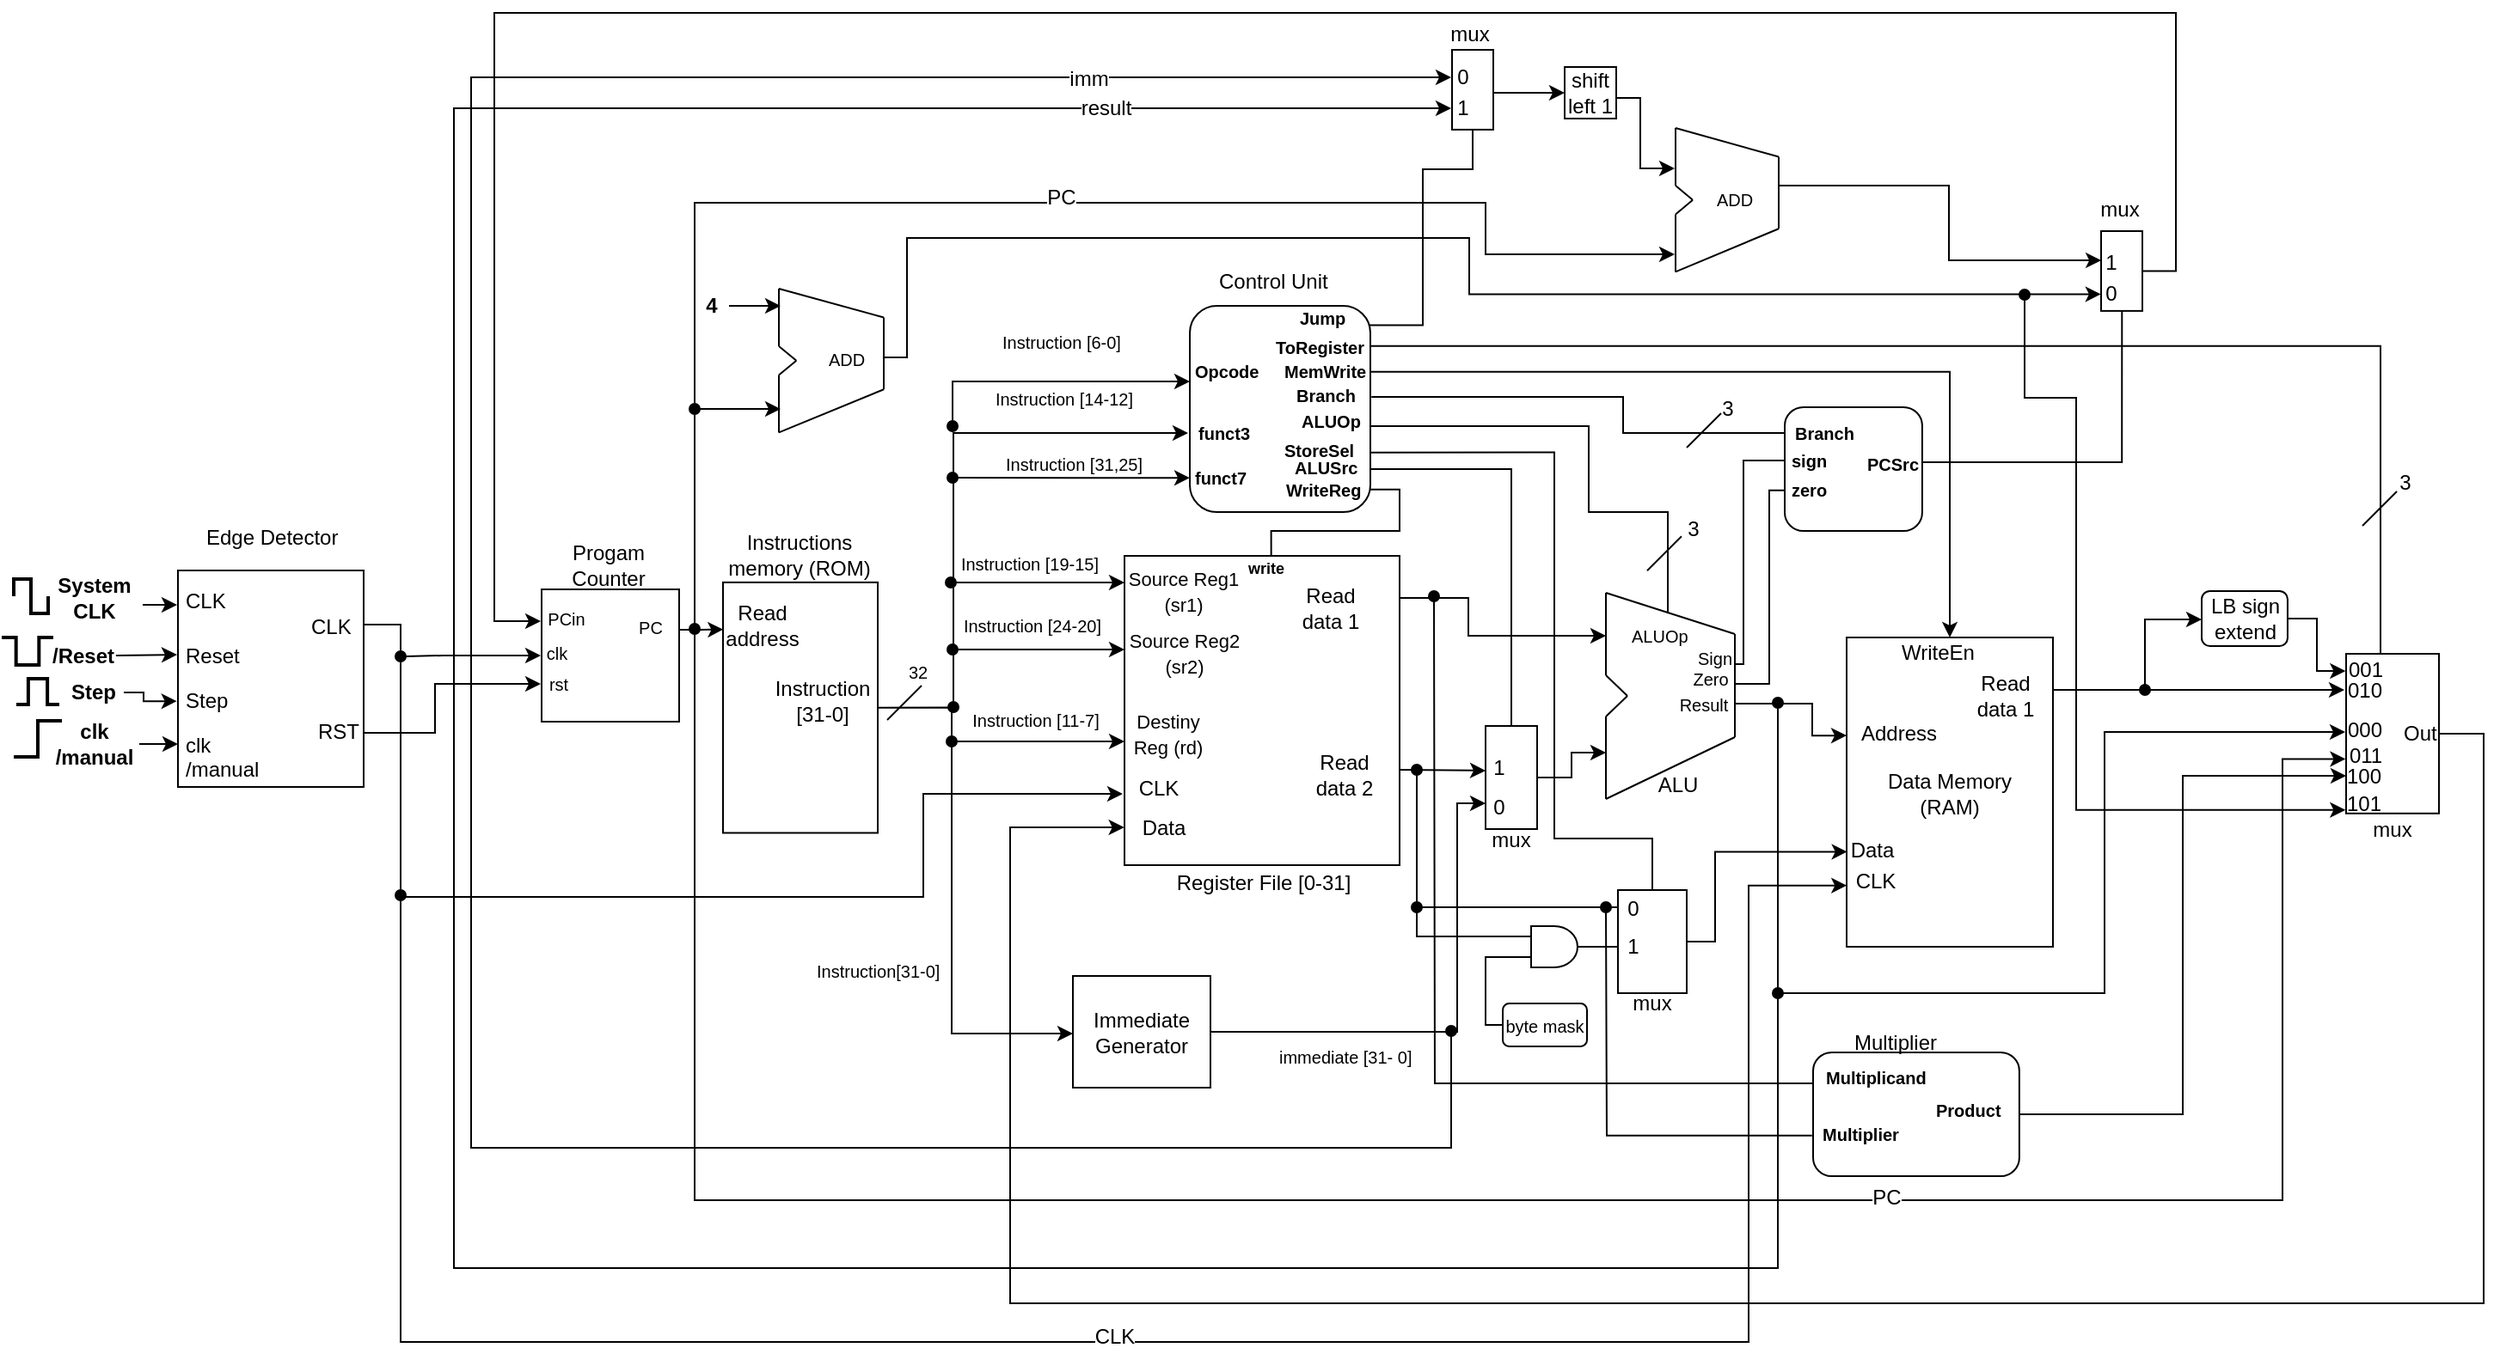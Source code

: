 <mxfile version="10.7.2" type="device"><diagram id="mj_oz8QEt7Zsl4Vvilyi" name="Page-1"><mxGraphModel dx="1640" dy="998" grid="1" gridSize="10" guides="1" tooltips="1" connect="1" arrows="1" fold="1" page="1" pageScale="1" pageWidth="1100" pageHeight="850" background="none" math="0" shadow="0"><root><mxCell id="0"/><mxCell id="1" parent="0"/><mxCell id="WeGHuhv9H_qNuYsUMLio-30" value="" style="endArrow=classic;html=1;exitX=1;exitY=0.147;exitDx=0;exitDy=0;exitPerimeter=0;" parent="1" edge="1"><mxGeometry width="50" height="50" relative="1" as="geometry"><mxPoint x="970.953" y="465.988" as="sourcePoint"/><mxPoint x="1021" y="466.5" as="targetPoint"/></mxGeometry></mxCell><mxCell id="WeGHuhv9H_qNuYsUMLio-42" value="" style="group" parent="1" vertex="1" connectable="0"><mxGeometry x="811" y="321.5" width="160" height="200" as="geometry"/></mxCell><mxCell id="WeGHuhv9H_qNuYsUMLio-41" value="" style="group" parent="WeGHuhv9H_qNuYsUMLio-42" vertex="1" connectable="0"><mxGeometry width="160" height="200" as="geometry"/></mxCell><mxCell id="WeGHuhv9H_qNuYsUMLio-5" value="" style="rounded=0;whiteSpace=wrap;html=1;" parent="WeGHuhv9H_qNuYsUMLio-41" vertex="1"><mxGeometry y="20" width="160" height="180" as="geometry"/></mxCell><mxCell id="WeGHuhv9H_qNuYsUMLio-6" value="&lt;font style=&quot;font-size: 11px&quot;&gt;Source Reg1 (sr1)&lt;/font&gt;" style="text;html=1;strokeColor=none;fillColor=none;align=center;verticalAlign=middle;whiteSpace=wrap;rounded=0;" parent="WeGHuhv9H_qNuYsUMLio-41" vertex="1"><mxGeometry y="30" width="69" height="20" as="geometry"/></mxCell><mxCell id="WeGHuhv9H_qNuYsUMLio-11" value="&lt;font style=&quot;font-size: 11px&quot;&gt;Source Reg2 (sr2)&lt;/font&gt;" style="text;html=1;strokeColor=none;fillColor=none;align=center;verticalAlign=middle;whiteSpace=wrap;rounded=0;" parent="WeGHuhv9H_qNuYsUMLio-41" vertex="1"><mxGeometry y="66" width="70" height="20" as="geometry"/></mxCell><mxCell id="WeGHuhv9H_qNuYsUMLio-12" value="&lt;font style=&quot;font-size: 11px&quot;&gt;Destiny Reg (rd)&lt;/font&gt;" style="text;html=1;strokeColor=none;fillColor=none;align=center;verticalAlign=middle;whiteSpace=wrap;rounded=0;" parent="WeGHuhv9H_qNuYsUMLio-41" vertex="1"><mxGeometry x="3.5" y="113.5" width="43" height="20" as="geometry"/></mxCell><mxCell id="WeGHuhv9H_qNuYsUMLio-13" value="Data" style="text;html=1;strokeColor=none;fillColor=none;align=center;verticalAlign=middle;whiteSpace=wrap;rounded=0;" parent="WeGHuhv9H_qNuYsUMLio-41" vertex="1"><mxGeometry x="3" y="168" width="40" height="20" as="geometry"/></mxCell><mxCell id="WeGHuhv9H_qNuYsUMLio-14" value="Read &lt;br&gt;data 1" style="text;html=1;strokeColor=none;fillColor=none;align=center;verticalAlign=middle;whiteSpace=wrap;rounded=0;" parent="WeGHuhv9H_qNuYsUMLio-41" vertex="1"><mxGeometry x="90" y="40" width="60" height="20" as="geometry"/></mxCell><mxCell id="WeGHuhv9H_qNuYsUMLio-17" value="Read&lt;br&gt;data 2&lt;br&gt;" style="text;html=1;strokeColor=none;fillColor=none;align=center;verticalAlign=middle;whiteSpace=wrap;rounded=0;" parent="WeGHuhv9H_qNuYsUMLio-41" vertex="1"><mxGeometry x="98" y="137.5" width="60" height="20" as="geometry"/></mxCell><mxCell id="EDsOL5wA5Z0yMxI4fhwL-1" value="&lt;b&gt;&lt;font style=&quot;font-size: 9px&quot;&gt;write&lt;/font&gt;&lt;/b&gt;" style="text;html=1;" parent="WeGHuhv9H_qNuYsUMLio-41" vertex="1"><mxGeometry x="70" y="12" width="44" height="20" as="geometry"/></mxCell><mxCell id="EDsOL5wA5Z0yMxI4fhwL-6" value="CLK" style="text;html=1;strokeColor=none;fillColor=none;align=center;verticalAlign=middle;whiteSpace=wrap;rounded=0;" parent="WeGHuhv9H_qNuYsUMLio-41" vertex="1"><mxGeometry x="3" y="145" width="34" height="20" as="geometry"/></mxCell><mxCell id="WeGHuhv9H_qNuYsUMLio-62" value="" style="group" parent="1" vertex="1" connectable="0"><mxGeometry x="1091" y="363" width="80" height="129" as="geometry"/></mxCell><mxCell id="WeGHuhv9H_qNuYsUMLio-54" value="" style="group" parent="WeGHuhv9H_qNuYsUMLio-62" vertex="1" connectable="0"><mxGeometry width="80" height="129" as="geometry"/></mxCell><mxCell id="WeGHuhv9H_qNuYsUMLio-43" value="" style="endArrow=none;html=1;" parent="WeGHuhv9H_qNuYsUMLio-54" edge="1"><mxGeometry width="50" height="50" relative="1" as="geometry"><mxPoint y="48" as="sourcePoint"/><mxPoint as="targetPoint"/></mxGeometry></mxCell><mxCell id="WeGHuhv9H_qNuYsUMLio-44" value="" style="endArrow=none;html=1;" parent="WeGHuhv9H_qNuYsUMLio-54" edge="1"><mxGeometry width="50" height="50" relative="1" as="geometry"><mxPoint x="12.5" y="60" as="sourcePoint"/><mxPoint y="48" as="targetPoint"/></mxGeometry></mxCell><mxCell id="WeGHuhv9H_qNuYsUMLio-48" value="" style="endArrow=none;html=1;" parent="WeGHuhv9H_qNuYsUMLio-54" edge="1"><mxGeometry width="50" height="50" relative="1" as="geometry"><mxPoint y="72" as="sourcePoint"/><mxPoint x="12.5" y="60" as="targetPoint"/></mxGeometry></mxCell><mxCell id="WeGHuhv9H_qNuYsUMLio-49" value="" style="endArrow=none;html=1;" parent="WeGHuhv9H_qNuYsUMLio-54" edge="1"><mxGeometry width="50" height="50" relative="1" as="geometry"><mxPoint y="120" as="sourcePoint"/><mxPoint y="72" as="targetPoint"/></mxGeometry></mxCell><mxCell id="WeGHuhv9H_qNuYsUMLio-50" value="" style="endArrow=none;html=1;" parent="WeGHuhv9H_qNuYsUMLio-54" edge="1"><mxGeometry width="50" height="50" relative="1" as="geometry"><mxPoint y="120" as="sourcePoint"/><mxPoint x="75" y="84" as="targetPoint"/></mxGeometry></mxCell><mxCell id="WeGHuhv9H_qNuYsUMLio-51" value="" style="endArrow=none;html=1;" parent="WeGHuhv9H_qNuYsUMLio-54" edge="1"><mxGeometry width="50" height="50" relative="1" as="geometry"><mxPoint as="sourcePoint"/><mxPoint x="75" y="24" as="targetPoint"/></mxGeometry></mxCell><mxCell id="WeGHuhv9H_qNuYsUMLio-52" value="" style="endArrow=none;html=1;" parent="WeGHuhv9H_qNuYsUMLio-54" edge="1"><mxGeometry width="50" height="50" relative="1" as="geometry"><mxPoint x="75" y="84" as="sourcePoint"/><mxPoint x="75" y="24" as="targetPoint"/></mxGeometry></mxCell><mxCell id="WeGHuhv9H_qNuYsUMLio-58" value="&lt;font style=&quot;font-size: 10px&quot;&gt;Zero&lt;/font&gt;" style="text;html=1;strokeColor=none;fillColor=none;align=center;verticalAlign=middle;whiteSpace=wrap;rounded=0;" parent="WeGHuhv9H_qNuYsUMLio-54" vertex="1"><mxGeometry x="47" y="42.5" width="28" height="14" as="geometry"/></mxCell><mxCell id="WeGHuhv9H_qNuYsUMLio-59" value="&lt;font style=&quot;font-size: 10px&quot;&gt;Result&lt;/font&gt;" style="text;html=1;strokeColor=none;fillColor=none;align=center;verticalAlign=middle;whiteSpace=wrap;rounded=0;" parent="WeGHuhv9H_qNuYsUMLio-54" vertex="1"><mxGeometry x="38.036" y="57.5" width="37.5" height="14" as="geometry"/></mxCell><mxCell id="WeGHuhv9H_qNuYsUMLio-312" value="&lt;font style=&quot;font-size: 10px&quot;&gt;ALUOp&lt;/font&gt;" style="text;html=1;" parent="WeGHuhv9H_qNuYsUMLio-54" vertex="1"><mxGeometry x="13" y="11" width="44" height="22" as="geometry"/></mxCell><mxCell id="WeGHuhv9H_qNuYsUMLio-321" value="&lt;font style=&quot;font-size: 10px&quot;&gt;Sign&lt;/font&gt;" style="text;html=1;strokeColor=none;fillColor=none;align=center;verticalAlign=middle;whiteSpace=wrap;rounded=0;" parent="WeGHuhv9H_qNuYsUMLio-54" vertex="1"><mxGeometry x="52" y="31" width="23" height="14" as="geometry"/></mxCell><mxCell id="WeGHuhv9H_qNuYsUMLio-55" value="ALU" style="text;html=1;strokeColor=none;fillColor=none;align=center;verticalAlign=middle;whiteSpace=wrap;rounded=0;" parent="WeGHuhv9H_qNuYsUMLio-54" vertex="1"><mxGeometry x="23" y="102" width="37.5" height="20" as="geometry"/></mxCell><mxCell id="WeGHuhv9H_qNuYsUMLio-81" value="" style="group" parent="1" vertex="1" connectable="0"><mxGeometry x="570" y="346" width="131" height="162" as="geometry"/></mxCell><mxCell id="WeGHuhv9H_qNuYsUMLio-82" value="" style="group" parent="WeGHuhv9H_qNuYsUMLio-81" vertex="1" connectable="0"><mxGeometry width="131" height="162" as="geometry"/></mxCell><mxCell id="WeGHuhv9H_qNuYsUMLio-91" value="" style="group" parent="WeGHuhv9H_qNuYsUMLio-82" vertex="1" connectable="0"><mxGeometry x="7.5" y="-9.72" width="90" height="166.455" as="geometry"/></mxCell><mxCell id="WeGHuhv9H_qNuYsUMLio-83" value="" style="rounded=0;whiteSpace=wrap;html=1;" parent="WeGHuhv9H_qNuYsUMLio-91" vertex="1"><mxGeometry y="20.655" width="90" height="145.8" as="geometry"/></mxCell><mxCell id="WeGHuhv9H_qNuYsUMLio-84" value="Read address" style="text;html=1;strokeColor=none;fillColor=none;align=center;verticalAlign=middle;whiteSpace=wrap;rounded=0;" parent="WeGHuhv9H_qNuYsUMLio-91" vertex="1"><mxGeometry y="37.755" width="45" height="16.2" as="geometry"/></mxCell><mxCell id="WeGHuhv9H_qNuYsUMLio-88" value="Instruction&lt;br&gt;[31-0]&lt;br&gt;" style="text;html=1;strokeColor=none;fillColor=none;align=center;verticalAlign=middle;whiteSpace=wrap;rounded=0;" parent="WeGHuhv9H_qNuYsUMLio-91" vertex="1"><mxGeometry x="35.375" y="82.07" width="45" height="16.2" as="geometry"/></mxCell><mxCell id="WeGHuhv9H_qNuYsUMLio-90" value="Instructions memory (ROM)" style="text;html=1;strokeColor=none;fillColor=none;align=center;verticalAlign=middle;whiteSpace=wrap;rounded=0;" parent="WeGHuhv9H_qNuYsUMLio-91" vertex="1"><mxGeometry x="1.875" y="-3" width="86.25" height="16.2" as="geometry"/></mxCell><mxCell id="WeGHuhv9H_qNuYsUMLio-132" value="" style="endArrow=none;html=1;" parent="WeGHuhv9H_qNuYsUMLio-82" edge="1"><mxGeometry width="50" height="50" relative="1" as="geometry"><mxPoint x="103" y="91" as="sourcePoint"/><mxPoint x="123" y="71" as="targetPoint"/></mxGeometry></mxCell><mxCell id="WeGHuhv9H_qNuYsUMLio-133" value="&lt;font style=&quot;font-size: 10px&quot;&gt;32&lt;/font&gt;" style="text;html=1;strokeColor=none;fillColor=none;align=center;verticalAlign=middle;whiteSpace=wrap;rounded=0;" parent="WeGHuhv9H_qNuYsUMLio-82" vertex="1"><mxGeometry x="111" y="52.5" width="20" height="20" as="geometry"/></mxCell><mxCell id="WeGHuhv9H_qNuYsUMLio-105" value="" style="edgeStyle=orthogonalEdgeStyle;rounded=0;orthogonalLoop=1;jettySize=auto;html=1;strokeWidth=1;entryX=0.002;entryY=0.188;entryDx=0;entryDy=0;entryPerimeter=0;" parent="1" target="WeGHuhv9H_qNuYsUMLio-83" edge="1"><mxGeometry relative="1" as="geometry"><mxPoint x="551.5" y="384.5" as="sourcePoint"/><Array as="points"><mxPoint x="564.5" y="384.5"/></Array></mxGeometry></mxCell><mxCell id="WeGHuhv9H_qNuYsUMLio-126" style="edgeStyle=orthogonalEdgeStyle;rounded=0;orthogonalLoop=1;jettySize=auto;html=1;strokeWidth=1;startArrow=oval;startFill=1;" parent="1" edge="1"><mxGeometry relative="1" as="geometry"><mxPoint x="611" y="256" as="targetPoint"/><mxPoint x="561" y="384" as="sourcePoint"/><Array as="points"><mxPoint x="561" y="384"/><mxPoint x="561" y="256"/></Array></mxGeometry></mxCell><mxCell id="UCBkyxMY_EST5l6Rx3I9-10" style="edgeStyle=orthogonalEdgeStyle;rounded=0;orthogonalLoop=1;jettySize=auto;html=1;endArrow=oval;endFill=1;startArrow=classic;startFill=1;" parent="1" edge="1"><mxGeometry relative="1" as="geometry"><mxPoint x="390" y="400" as="targetPoint"/><Array as="points"><mxPoint x="414.5" y="399.5"/><mxPoint x="414.5" y="399.5"/></Array><mxPoint x="471.5" y="399.5" as="sourcePoint"/></mxGeometry></mxCell><mxCell id="WeGHuhv9H_qNuYsUMLio-118" value="&lt;font style=&quot;font-size: 12px&quot;&gt;&lt;b&gt;4&lt;/b&gt;&lt;/font&gt;" style="text;html=1;strokeColor=none;fillColor=none;align=center;verticalAlign=middle;whiteSpace=wrap;rounded=0;" parent="1" vertex="1"><mxGeometry x="561" y="186" width="20" height="20" as="geometry"/></mxCell><mxCell id="WeGHuhv9H_qNuYsUMLio-129" value="" style="endArrow=classic;html=1;strokeWidth=1;exitX=1;exitY=0.5;exitDx=0;exitDy=0;" parent="1" source="WeGHuhv9H_qNuYsUMLio-118" edge="1"><mxGeometry width="50" height="50" relative="1" as="geometry"><mxPoint x="511" y="276" as="sourcePoint"/><mxPoint x="611" y="196" as="targetPoint"/></mxGeometry></mxCell><mxCell id="WeGHuhv9H_qNuYsUMLio-134" style="edgeStyle=orthogonalEdgeStyle;rounded=0;orthogonalLoop=1;jettySize=auto;html=1;strokeWidth=1;" parent="1" edge="1"><mxGeometry relative="1" as="geometry"><mxPoint x="1091" y="388" as="targetPoint"/><Array as="points"><mxPoint x="971" y="366"/><mxPoint x="1011" y="366"/><mxPoint x="1011" y="388"/></Array><mxPoint x="971" y="366" as="sourcePoint"/></mxGeometry></mxCell><mxCell id="WeGHuhv9H_qNuYsUMLio-153" style="edgeStyle=orthogonalEdgeStyle;rounded=0;orthogonalLoop=1;jettySize=auto;html=1;strokeWidth=1;startArrow=oval;startFill=1;" parent="1" edge="1"><mxGeometry relative="1" as="geometry"><mxPoint x="1521" y="444" as="targetPoint"/><mxPoint x="1191" y="427" as="sourcePoint"/><Array as="points"><mxPoint x="1191" y="596"/><mxPoint x="1381" y="596"/><mxPoint x="1381" y="444"/></Array></mxGeometry></mxCell><mxCell id="WeGHuhv9H_qNuYsUMLio-159" value="" style="group" parent="1" vertex="1" connectable="0"><mxGeometry x="1021" y="440.5" width="40" height="77.5" as="geometry"/></mxCell><mxCell id="WeGHuhv9H_qNuYsUMLio-160" value="" style="rounded=0;whiteSpace=wrap;html=1;" parent="WeGHuhv9H_qNuYsUMLio-159" vertex="1"><mxGeometry width="30" height="60" as="geometry"/></mxCell><mxCell id="WeGHuhv9H_qNuYsUMLio-161" value="1&lt;br&gt;" style="text;html=1;strokeColor=none;fillColor=none;align=center;verticalAlign=middle;whiteSpace=wrap;rounded=0;" parent="WeGHuhv9H_qNuYsUMLio-159" vertex="1"><mxGeometry x="3" y="13" width="10" height="23" as="geometry"/></mxCell><mxCell id="WeGHuhv9H_qNuYsUMLio-162" value="0&lt;br&gt;" style="text;html=1;strokeColor=none;fillColor=none;align=center;verticalAlign=middle;whiteSpace=wrap;rounded=0;" parent="WeGHuhv9H_qNuYsUMLio-159" vertex="1"><mxGeometry x="3" y="36" width="10" height="23" as="geometry"/></mxCell><mxCell id="WeGHuhv9H_qNuYsUMLio-163" value="mux&lt;br&gt;" style="text;html=1;strokeColor=none;fillColor=none;align=center;verticalAlign=middle;whiteSpace=wrap;rounded=0;" parent="WeGHuhv9H_qNuYsUMLio-159" vertex="1"><mxGeometry y="54.5" width="30" height="23" as="geometry"/></mxCell><mxCell id="WeGHuhv9H_qNuYsUMLio-164" style="edgeStyle=orthogonalEdgeStyle;rounded=0;orthogonalLoop=1;jettySize=auto;html=1;strokeWidth=1;" parent="1" source="WeGHuhv9H_qNuYsUMLio-160" edge="1"><mxGeometry relative="1" as="geometry"><mxPoint x="1091" y="456" as="targetPoint"/><Array as="points"><mxPoint x="1071" y="471"/><mxPoint x="1071" y="456"/></Array></mxGeometry></mxCell><mxCell id="WeGHuhv9H_qNuYsUMLio-165" style="edgeStyle=orthogonalEdgeStyle;rounded=0;orthogonalLoop=1;jettySize=auto;html=1;entryX=0;entryY=0.317;entryDx=0;entryDy=0;entryPerimeter=0;strokeWidth=1;" parent="1" source="WeGHuhv9H_qNuYsUMLio-59" target="WeGHuhv9H_qNuYsUMLio-138" edge="1"><mxGeometry relative="1" as="geometry"><Array as="points"><mxPoint x="1211" y="427"/><mxPoint x="1211" y="446"/></Array></mxGeometry></mxCell><mxCell id="WeGHuhv9H_qNuYsUMLio-169" style="edgeStyle=orthogonalEdgeStyle;rounded=0;orthogonalLoop=1;jettySize=auto;html=1;strokeWidth=1;exitX=1;exitY=0.5;exitDx=0;exitDy=0;entryX=-0.001;entryY=0.878;entryDx=0;entryDy=0;entryPerimeter=0;" parent="1" source="WeGHuhv9H_qNuYsUMLio-149" target="WeGHuhv9H_qNuYsUMLio-5" edge="1"><mxGeometry relative="1" as="geometry"><Array as="points"><mxPoint x="1601.5" y="444.5"/><mxPoint x="1601.5" y="776.5"/><mxPoint x="744.5" y="776.5"/><mxPoint x="744.5" y="499.5"/></Array><mxPoint x="810.5" y="496.5" as="targetPoint"/></mxGeometry></mxCell><mxCell id="WeGHuhv9H_qNuYsUMLio-185" style="edgeStyle=orthogonalEdgeStyle;rounded=0;orthogonalLoop=1;jettySize=auto;html=1;exitX=1;exitY=0.5;exitDx=0;exitDy=0;entryX=0;entryY=0.75;entryDx=0;entryDy=0;strokeWidth=1;" parent="1" source="WeGHuhv9H_qNuYsUMLio-170" target="WeGHuhv9H_qNuYsUMLio-160" edge="1"><mxGeometry relative="1" as="geometry"><Array as="points"><mxPoint x="1004.5" y="618.5"/><mxPoint x="1004.5" y="485.5"/></Array></mxGeometry></mxCell><mxCell id="WeGHuhv9H_qNuYsUMLio-170" value="Immediate&lt;br&gt;Generator&lt;br&gt;" style="rounded=0;whiteSpace=wrap;html=1;" parent="1" vertex="1"><mxGeometry x="781" y="586" width="80" height="65" as="geometry"/></mxCell><mxCell id="WeGHuhv9H_qNuYsUMLio-172" style="edgeStyle=orthogonalEdgeStyle;rounded=0;orthogonalLoop=1;jettySize=auto;html=1;strokeWidth=1;startArrow=oval;startFill=1;" parent="1" edge="1"><mxGeometry relative="1" as="geometry"><mxPoint x="710" y="357" as="sourcePoint"/><mxPoint x="811" y="357" as="targetPoint"/><Array as="points"><mxPoint x="741" y="357"/><mxPoint x="741" y="357"/></Array></mxGeometry></mxCell><mxCell id="WeGHuhv9H_qNuYsUMLio-173" style="edgeStyle=orthogonalEdgeStyle;rounded=0;orthogonalLoop=1;jettySize=auto;html=1;entryX=0;entryY=0.425;entryDx=0;entryDy=0;entryPerimeter=0;strokeWidth=1;startArrow=oval;startFill=1;" parent="1" target="WeGHuhv9H_qNuYsUMLio-11" edge="1"><mxGeometry relative="1" as="geometry"><mxPoint x="711" y="396" as="sourcePoint"/><Array as="points"><mxPoint x="711" y="396"/></Array></mxGeometry></mxCell><mxCell id="WeGHuhv9H_qNuYsUMLio-182" style="edgeStyle=orthogonalEdgeStyle;rounded=0;orthogonalLoop=1;jettySize=auto;html=1;exitX=1;exitY=0.5;exitDx=0;exitDy=0;strokeWidth=1;" parent="1" source="WeGHuhv9H_qNuYsUMLio-83" target="WeGHuhv9H_qNuYsUMLio-170" edge="1"><mxGeometry relative="1" as="geometry"><mxPoint x="774.5" y="620.5" as="targetPoint"/><Array as="points"><mxPoint x="710.5" y="429.5"/><mxPoint x="710.5" y="619.5"/></Array></mxGeometry></mxCell><mxCell id="WeGHuhv9H_qNuYsUMLio-215" style="edgeStyle=orthogonalEdgeStyle;rounded=0;orthogonalLoop=1;jettySize=auto;html=1;strokeWidth=1;startArrow=oval;startFill=1;" parent="1" edge="1"><mxGeometry relative="1" as="geometry"><mxPoint x="1131" y="166" as="targetPoint"/><mxPoint x="561" y="256" as="sourcePoint"/><Array as="points"><mxPoint x="561" y="136"/><mxPoint x="1021" y="136"/><mxPoint x="1021" y="166"/></Array></mxGeometry></mxCell><mxCell id="WeGHuhv9H_qNuYsUMLio-461" value="PC" style="text;html=1;resizable=0;points=[];align=center;verticalAlign=middle;labelBackgroundColor=#ffffff;" parent="WeGHuhv9H_qNuYsUMLio-215" vertex="1" connectable="0"><mxGeometry x="-0.075" y="3" relative="1" as="geometry"><mxPoint as="offset"/></mxGeometry></mxCell><mxCell id="WeGHuhv9H_qNuYsUMLio-239" style="edgeStyle=orthogonalEdgeStyle;rounded=0;comic=0;orthogonalLoop=1;jettySize=auto;html=1;entryX=0.002;entryY=0.367;entryDx=0;entryDy=0;shadow=0;strokeWidth=1;entryPerimeter=0;" parent="1" target="WeGHuhv9H_qNuYsUMLio-224" edge="1"><mxGeometry relative="1" as="geometry"><mxPoint x="1191" y="126" as="sourcePoint"/><Array as="points"><mxPoint x="1290.5" y="125.5"/><mxPoint x="1290.5" y="169.5"/></Array></mxGeometry></mxCell><mxCell id="WeGHuhv9H_qNuYsUMLio-255" style="edgeStyle=orthogonalEdgeStyle;rounded=0;comic=0;orthogonalLoop=1;jettySize=auto;html=1;entryX=0.5;entryY=0;entryDx=0;entryDy=0;shadow=0;strokeWidth=1;endArrow=none;endFill=0;exitX=0.987;exitY=0.792;exitDx=0;exitDy=0;exitPerimeter=0;" parent="1" source="WeGHuhv9H_qNuYsUMLio-240" target="WeGHuhv9H_qNuYsUMLio-160" edge="1"><mxGeometry relative="1" as="geometry"><mxPoint x="955" y="270" as="sourcePoint"/></mxGeometry></mxCell><mxCell id="WeGHuhv9H_qNuYsUMLio-260" style="edgeStyle=orthogonalEdgeStyle;rounded=0;comic=0;orthogonalLoop=1;jettySize=auto;html=1;entryX=0.534;entryY=-0.002;entryDx=0;entryDy=0;entryPerimeter=0;shadow=0;startArrow=none;startFill=0;strokeWidth=1;endArrow=none;endFill=0;exitX=0.994;exitY=0.891;exitDx=0;exitDy=0;exitPerimeter=0;" parent="1" source="WeGHuhv9H_qNuYsUMLio-240" edge="1"><mxGeometry relative="1" as="geometry"><mxPoint x="953.333" y="286.167" as="sourcePoint"/><mxPoint x="896.333" y="341.5" as="targetPoint"/><Array as="points"><mxPoint x="971" y="303"/><mxPoint x="971" y="327"/><mxPoint x="896" y="327"/></Array></mxGeometry></mxCell><mxCell id="WeGHuhv9H_qNuYsUMLio-265" style="edgeStyle=orthogonalEdgeStyle;rounded=0;comic=0;orthogonalLoop=1;jettySize=auto;html=1;shadow=0;startArrow=none;startFill=0;endArrow=none;endFill=0;strokeWidth=1;entryX=0.5;entryY=0;entryDx=0;entryDy=0;exitX=0.996;exitY=0.195;exitDx=0;exitDy=0;exitPerimeter=0;" parent="1" source="WeGHuhv9H_qNuYsUMLio-240" target="WeGHuhv9H_qNuYsUMLio-149" edge="1"><mxGeometry relative="1" as="geometry"><mxPoint x="1211" y="306" as="targetPoint"/><Array as="points"><mxPoint x="1541.5" y="219.5"/></Array></mxGeometry></mxCell><mxCell id="WeGHuhv9H_qNuYsUMLio-274" style="edgeStyle=orthogonalEdgeStyle;rounded=0;comic=0;orthogonalLoop=1;jettySize=auto;html=1;entryX=0.5;entryY=0;entryDx=0;entryDy=0;shadow=0;startArrow=none;startFill=0;endArrow=classic;endFill=1;strokeWidth=1;exitX=1;exitY=0.32;exitDx=0;exitDy=0;exitPerimeter=0;" parent="1" source="WeGHuhv9H_qNuYsUMLio-240" target="WeGHuhv9H_qNuYsUMLio-138" edge="1"><mxGeometry relative="1" as="geometry"><Array as="points"><mxPoint x="1291" y="234"/></Array><mxPoint x="1031" y="206" as="sourcePoint"/></mxGeometry></mxCell><mxCell id="WeGHuhv9H_qNuYsUMLio-241" style="edgeStyle=orthogonalEdgeStyle;rounded=0;comic=0;orthogonalLoop=1;jettySize=auto;html=1;shadow=0;strokeWidth=1;startArrow=oval;startFill=1;" parent="1" edge="1"><mxGeometry relative="1" as="geometry"><mxPoint x="848" y="270" as="targetPoint"/><Array as="points"><mxPoint x="712" y="270"/><mxPoint x="840" y="270"/></Array><mxPoint x="711.5" y="429.5" as="sourcePoint"/></mxGeometry></mxCell><mxCell id="WeGHuhv9H_qNuYsUMLio-242" value="&lt;font style=&quot;font-size: 10px&quot;&gt;Instruction [11-7]&lt;/font&gt;&lt;br&gt;" style="text;html=1;strokeColor=none;fillColor=none;align=center;verticalAlign=middle;whiteSpace=wrap;rounded=0;" parent="1" vertex="1"><mxGeometry x="713" y="427.5" width="93" height="19" as="geometry"/></mxCell><mxCell id="WeGHuhv9H_qNuYsUMLio-243" value="&lt;font style=&quot;font-size: 10px&quot;&gt;Instruction [24-20]&lt;/font&gt;&lt;br&gt;" style="text;html=1;strokeColor=none;fillColor=none;align=center;verticalAlign=middle;whiteSpace=wrap;rounded=0;" parent="1" vertex="1"><mxGeometry x="711" y="372.5" width="93" height="19" as="geometry"/></mxCell><mxCell id="WeGHuhv9H_qNuYsUMLio-245" value="&lt;font style=&quot;font-size: 10px&quot;&gt;Instruction [19-15]&lt;/font&gt;&lt;br&gt;" style="text;html=1;strokeColor=none;fillColor=none;align=center;verticalAlign=middle;whiteSpace=wrap;rounded=0;" parent="1" vertex="1"><mxGeometry x="711" y="336" width="90" height="19" as="geometry"/></mxCell><mxCell id="WeGHuhv9H_qNuYsUMLio-249" value="&lt;font style=&quot;font-size: 10px&quot;&gt;Instruction[31-0]&lt;/font&gt;" style="text;html=1;" parent="1" vertex="1"><mxGeometry x="630" y="569" width="83" height="30" as="geometry"/></mxCell><mxCell id="WeGHuhv9H_qNuYsUMLio-250" value="&lt;font style=&quot;font-size: 10px&quot;&gt;immediate [31- 0]&lt;/font&gt;" style="text;html=1;" parent="1" vertex="1"><mxGeometry x="899" y="619" width="82" height="30" as="geometry"/></mxCell><mxCell id="WeGHuhv9H_qNuYsUMLio-251" value="&lt;font style=&quot;font-size: 10px&quot;&gt;Instruction [14-12]&lt;/font&gt;&lt;br&gt;" style="text;html=1;strokeColor=none;fillColor=none;align=center;verticalAlign=middle;whiteSpace=wrap;rounded=0;" parent="1" vertex="1"><mxGeometry x="731" y="240" width="90" height="19" as="geometry"/></mxCell><mxCell id="WeGHuhv9H_qNuYsUMLio-18" value="Register File [0-31]" style="text;html=1;strokeColor=none;fillColor=none;align=center;verticalAlign=middle;whiteSpace=wrap;rounded=0;" parent="1" vertex="1"><mxGeometry x="837" y="521.5" width="110" height="20" as="geometry"/></mxCell><mxCell id="WeGHuhv9H_qNuYsUMLio-201" value="" style="group" parent="1" vertex="1" connectable="0"><mxGeometry x="1131.5" y="92.5" width="60" height="90" as="geometry"/></mxCell><mxCell id="WeGHuhv9H_qNuYsUMLio-202" value="" style="group" parent="WeGHuhv9H_qNuYsUMLio-201" vertex="1" connectable="0"><mxGeometry width="60" height="90" as="geometry"/></mxCell><mxCell id="WeGHuhv9H_qNuYsUMLio-203" value="" style="endArrow=none;html=1;" parent="WeGHuhv9H_qNuYsUMLio-202" edge="1"><mxGeometry width="50" height="50" relative="1" as="geometry"><mxPoint y="33.488" as="sourcePoint"/><mxPoint as="targetPoint"/></mxGeometry></mxCell><mxCell id="WeGHuhv9H_qNuYsUMLio-204" value="" style="endArrow=none;html=1;" parent="WeGHuhv9H_qNuYsUMLio-202" edge="1"><mxGeometry width="50" height="50" relative="1" as="geometry"><mxPoint x="10.0" y="41.86" as="sourcePoint"/><mxPoint y="33.488" as="targetPoint"/></mxGeometry></mxCell><mxCell id="WeGHuhv9H_qNuYsUMLio-205" value="" style="endArrow=none;html=1;" parent="WeGHuhv9H_qNuYsUMLio-202" edge="1"><mxGeometry width="50" height="50" relative="1" as="geometry"><mxPoint y="50.233" as="sourcePoint"/><mxPoint x="10.0" y="41.86" as="targetPoint"/></mxGeometry></mxCell><mxCell id="WeGHuhv9H_qNuYsUMLio-206" value="" style="endArrow=none;html=1;" parent="WeGHuhv9H_qNuYsUMLio-202" edge="1"><mxGeometry width="50" height="50" relative="1" as="geometry"><mxPoint y="83.721" as="sourcePoint"/><mxPoint y="50.233" as="targetPoint"/></mxGeometry></mxCell><mxCell id="WeGHuhv9H_qNuYsUMLio-207" value="" style="endArrow=none;html=1;" parent="WeGHuhv9H_qNuYsUMLio-202" edge="1"><mxGeometry width="50" height="50" relative="1" as="geometry"><mxPoint y="83.721" as="sourcePoint"/><mxPoint x="60" y="58.605" as="targetPoint"/></mxGeometry></mxCell><mxCell id="WeGHuhv9H_qNuYsUMLio-208" value="" style="endArrow=none;html=1;" parent="WeGHuhv9H_qNuYsUMLio-202" edge="1"><mxGeometry width="50" height="50" relative="1" as="geometry"><mxPoint as="sourcePoint"/><mxPoint x="60" y="16.744" as="targetPoint"/></mxGeometry></mxCell><mxCell id="WeGHuhv9H_qNuYsUMLio-209" value="" style="endArrow=none;html=1;" parent="WeGHuhv9H_qNuYsUMLio-202" edge="1"><mxGeometry width="50" height="50" relative="1" as="geometry"><mxPoint x="60" y="58.605" as="sourcePoint"/><mxPoint x="60" y="16.744" as="targetPoint"/></mxGeometry></mxCell><mxCell id="WeGHuhv9H_qNuYsUMLio-210" value="&lt;font style=&quot;font-size: 10px&quot;&gt;ADD&lt;/font&gt;" style="text;html=1;strokeColor=none;fillColor=none;align=center;verticalAlign=middle;whiteSpace=wrap;rounded=0;" parent="WeGHuhv9H_qNuYsUMLio-202" vertex="1"><mxGeometry x="19.878" y="36.279" width="30" height="9.767" as="geometry"/></mxCell><mxCell id="WeGHuhv9H_qNuYsUMLio-268" style="edgeStyle=orthogonalEdgeStyle;rounded=0;comic=0;orthogonalLoop=1;jettySize=auto;html=1;shadow=0;startArrow=oval;startFill=1;endArrow=classic;endFill=1;strokeWidth=1;" parent="1" edge="1"><mxGeometry relative="1" as="geometry"><mxPoint x="1001" y="63" as="targetPoint"/><mxPoint x="1001" y="618" as="sourcePoint"/><Array as="points"><mxPoint x="1001" y="686"/><mxPoint x="431" y="686"/><mxPoint x="431" y="63"/></Array></mxGeometry></mxCell><mxCell id="WeGHuhv9H_qNuYsUMLio-486" value="imm" style="text;html=1;resizable=0;points=[];align=center;verticalAlign=middle;labelBackgroundColor=#ffffff;" parent="WeGHuhv9H_qNuYsUMLio-268" vertex="1" connectable="0"><mxGeometry x="0.769" y="-1" relative="1" as="geometry"><mxPoint as="offset"/></mxGeometry></mxCell><mxCell id="WeGHuhv9H_qNuYsUMLio-269" style="edgeStyle=orthogonalEdgeStyle;rounded=0;comic=0;orthogonalLoop=1;jettySize=auto;html=1;exitX=1;exitY=0.5;exitDx=0;exitDy=0;shadow=0;startArrow=none;startFill=0;endArrow=classic;endFill=1;strokeWidth=1;" parent="1" source="WeGHuhv9H_qNuYsUMLio-217" edge="1"><mxGeometry relative="1" as="geometry"><mxPoint x="1131" y="116.0" as="targetPoint"/><Array as="points"><mxPoint x="1111" y="75"/><mxPoint x="1111" y="116"/></Array></mxGeometry></mxCell><mxCell id="WeGHuhv9H_qNuYsUMLio-271" style="edgeStyle=orthogonalEdgeStyle;rounded=0;comic=0;orthogonalLoop=1;jettySize=auto;html=1;shadow=0;startArrow=none;startFill=0;endArrow=classic;endFill=1;strokeWidth=1;entryX=-0.004;entryY=0.79;entryDx=0;entryDy=0;entryPerimeter=0;" parent="1" target="WeGHuhv9H_qNuYsUMLio-224" edge="1"><mxGeometry relative="1" as="geometry"><mxPoint x="1051" y="196" as="targetPoint"/><mxPoint x="671" y="226" as="sourcePoint"/><Array as="points"><mxPoint x="684.5" y="225.5"/><mxPoint x="684.5" y="156.5"/><mxPoint x="1011.5" y="156.5"/><mxPoint x="1011.5" y="189.5"/></Array></mxGeometry></mxCell><mxCell id="WeGHuhv9H_qNuYsUMLio-272" style="edgeStyle=orthogonalEdgeStyle;rounded=0;comic=0;orthogonalLoop=1;jettySize=auto;html=1;exitX=1;exitY=0.5;exitDx=0;exitDy=0;shadow=0;startArrow=none;startFill=0;endArrow=classic;endFill=1;strokeWidth=1;" parent="1" source="WeGHuhv9H_qNuYsUMLio-224" edge="1"><mxGeometry relative="1" as="geometry"><Array as="points"><mxPoint x="1422.5" y="175.5"/><mxPoint x="1422.5" y="25.5"/><mxPoint x="444.5" y="25.5"/><mxPoint x="444.5" y="379.5"/><mxPoint x="471.5" y="379.5"/></Array><mxPoint x="471.5" y="379.5" as="targetPoint"/></mxGeometry></mxCell><mxCell id="WeGHuhv9H_qNuYsUMLio-273" value="" style="group" parent="1" vertex="1" connectable="0"><mxGeometry x="1231" y="369" width="120" height="200" as="geometry"/></mxCell><mxCell id="WeGHuhv9H_qNuYsUMLio-136" value="" style="group" parent="WeGHuhv9H_qNuYsUMLio-273" vertex="1" connectable="0"><mxGeometry width="120" height="200" as="geometry"/></mxCell><mxCell id="WeGHuhv9H_qNuYsUMLio-137" value="" style="group" parent="WeGHuhv9H_qNuYsUMLio-136" vertex="1" connectable="0"><mxGeometry width="120" height="200" as="geometry"/></mxCell><mxCell id="WeGHuhv9H_qNuYsUMLio-138" value="" style="rounded=0;whiteSpace=wrap;html=1;" parent="WeGHuhv9H_qNuYsUMLio-137" vertex="1"><mxGeometry y="20" width="120" height="180" as="geometry"/></mxCell><mxCell id="WeGHuhv9H_qNuYsUMLio-140" value="Address" style="text;html=1;strokeColor=none;fillColor=none;align=center;verticalAlign=middle;whiteSpace=wrap;rounded=0;" parent="WeGHuhv9H_qNuYsUMLio-137" vertex="1"><mxGeometry x="7.5" y="66" width="45" height="20" as="geometry"/></mxCell><mxCell id="WeGHuhv9H_qNuYsUMLio-142" value="Data" style="text;html=1;strokeColor=none;fillColor=none;align=center;verticalAlign=middle;whiteSpace=wrap;rounded=0;" parent="WeGHuhv9H_qNuYsUMLio-137" vertex="1"><mxGeometry y="133.5" width="30" height="20" as="geometry"/></mxCell><mxCell id="WeGHuhv9H_qNuYsUMLio-143" value="Read&lt;br&gt;data 1&lt;br&gt;" style="text;html=1;strokeColor=none;fillColor=none;align=center;verticalAlign=middle;whiteSpace=wrap;rounded=0;" parent="WeGHuhv9H_qNuYsUMLio-137" vertex="1"><mxGeometry x="70" y="44" width="45" height="20" as="geometry"/></mxCell><mxCell id="WeGHuhv9H_qNuYsUMLio-145" value="Data Memory&lt;br&gt;(RAM)&lt;br&gt;" style="text;html=1;strokeColor=none;fillColor=none;align=center;verticalAlign=middle;whiteSpace=wrap;rounded=0;" parent="WeGHuhv9H_qNuYsUMLio-137" vertex="1"><mxGeometry x="5" y="100.5" width="110" height="20" as="geometry"/></mxCell><mxCell id="WeGHuhv9H_qNuYsUMLio-318" value="WriteEn" style="text;html=1;" parent="WeGHuhv9H_qNuYsUMLio-137" vertex="1"><mxGeometry x="30" y="15" width="50" height="30" as="geometry"/></mxCell><mxCell id="EDsOL5wA5Z0yMxI4fhwL-7" value="CLK" style="text;html=1;strokeColor=none;fillColor=none;align=center;verticalAlign=middle;whiteSpace=wrap;rounded=0;" parent="WeGHuhv9H_qNuYsUMLio-137" vertex="1"><mxGeometry x="4.5" y="151.5" width="24" height="20" as="geometry"/></mxCell><mxCell id="WeGHuhv9H_qNuYsUMLio-295" value="" style="group" parent="1" vertex="1" connectable="0"><mxGeometry x="849" y="175.5" width="115.5" height="140.5" as="geometry"/></mxCell><mxCell id="WeGHuhv9H_qNuYsUMLio-462" value="" style="group" parent="WeGHuhv9H_qNuYsUMLio-295" vertex="1" connectable="0"><mxGeometry x="-1" y="20.5" width="116.5" height="120" as="geometry"/></mxCell><mxCell id="WeGHuhv9H_qNuYsUMLio-240" value="" style="rounded=1;whiteSpace=wrap;html=1;" parent="WeGHuhv9H_qNuYsUMLio-462" vertex="1"><mxGeometry x="1" width="105" height="120" as="geometry"/></mxCell><mxCell id="WeGHuhv9H_qNuYsUMLio-253" value="&lt;font style=&quot;font-size: 10px&quot;&gt;&lt;b&gt;Opcode&lt;/b&gt;&lt;/font&gt;" style="text;html=1;" parent="WeGHuhv9H_qNuYsUMLio-462" vertex="1"><mxGeometry x="1.5" y="23.5" width="23" height="30" as="geometry"/></mxCell><mxCell id="WeGHuhv9H_qNuYsUMLio-281" value="&lt;font style=&quot;font-size: 10px&quot;&gt;&lt;b&gt;StoreSel&lt;/b&gt;&lt;/font&gt;" style="text;html=1;" parent="WeGHuhv9H_qNuYsUMLio-462" vertex="1"><mxGeometry x="53.5" y="69.5" width="50" height="21" as="geometry"/></mxCell><mxCell id="WeGHuhv9H_qNuYsUMLio-285" value="&lt;b&gt;&lt;font style=&quot;font-size: 10px&quot;&gt;WriteReg&lt;/font&gt;&lt;/b&gt;" style="text;html=1;" parent="WeGHuhv9H_qNuYsUMLio-462" vertex="1"><mxGeometry x="55" y="93" width="44" height="20" as="geometry"/></mxCell><mxCell id="WeGHuhv9H_qNuYsUMLio-288" value="&lt;b&gt;&lt;font style=&quot;font-size: 10px&quot;&gt;Branch&lt;/font&gt;&lt;/b&gt;" style="text;html=1;" parent="WeGHuhv9H_qNuYsUMLio-462" vertex="1"><mxGeometry x="61" y="38" width="38" height="30" as="geometry"/></mxCell><mxCell id="WeGHuhv9H_qNuYsUMLio-354" value="&lt;font style=&quot;font-size: 10px&quot;&gt;&lt;b&gt;funct3&lt;/b&gt;&lt;/font&gt;" style="text;html=1;" parent="WeGHuhv9H_qNuYsUMLio-462" vertex="1"><mxGeometry x="3.5" y="59.5" width="42" height="26" as="geometry"/></mxCell><mxCell id="WeGHuhv9H_qNuYsUMLio-488" value="&lt;b&gt;&lt;font style=&quot;font-size: 10px&quot;&gt;Jump&lt;/font&gt;&lt;/b&gt;" style="text;html=1;" parent="WeGHuhv9H_qNuYsUMLio-462" vertex="1"><mxGeometry x="63" y="-7" width="30" height="18" as="geometry"/></mxCell><mxCell id="FXykz3CchY_5q2dLHm2A-3" value="&lt;font style=&quot;font-size: 10px&quot;&gt;&lt;b&gt;ALUSrc&lt;/b&gt;&lt;/font&gt;" style="text;html=1;" parent="WeGHuhv9H_qNuYsUMLio-462" vertex="1"><mxGeometry x="60" y="80" width="39" height="30" as="geometry"/></mxCell><mxCell id="FXykz3CchY_5q2dLHm2A-2" value="&lt;font style=&quot;font-size: 10px&quot;&gt;&lt;b&gt;ALUOp&lt;/b&gt;&lt;/font&gt;" style="text;html=1;direction=south;" parent="WeGHuhv9H_qNuYsUMLio-462" vertex="1"><mxGeometry x="63.5" y="53" width="30" height="35" as="geometry"/></mxCell><mxCell id="WeGHuhv9H_qNuYsUMLio-400" value="&lt;font style=&quot;font-size: 10px&quot;&gt;&lt;b&gt;MemWrite&lt;/b&gt;&lt;/font&gt;" style="text;html=1;" parent="WeGHuhv9H_qNuYsUMLio-462" vertex="1"><mxGeometry x="53.5" y="23.5" width="50" height="21" as="geometry"/></mxCell><mxCell id="WeGHuhv9H_qNuYsUMLio-283" value="&lt;font style=&quot;font-size: 10px&quot;&gt;&lt;b&gt;ToRegister&lt;/b&gt;&lt;/font&gt;" style="text;html=1;" parent="WeGHuhv9H_qNuYsUMLio-462" vertex="1"><mxGeometry x="49" y="10" width="56" height="24" as="geometry"/></mxCell><mxCell id="WeGHuhv9H_qNuYsUMLio-307" value="&lt;span&gt;&lt;font style=&quot;font-size: 10px&quot;&gt;Instruction [31,25]&lt;/font&gt;&lt;/span&gt;" style="text;html=1;" parent="1" vertex="1"><mxGeometry x="739.5" y="274" width="70" height="30" as="geometry"/></mxCell><mxCell id="WeGHuhv9H_qNuYsUMLio-333" style="edgeStyle=orthogonalEdgeStyle;rounded=0;comic=0;orthogonalLoop=1;jettySize=auto;html=1;shadow=0;startArrow=none;startFill=0;endArrow=none;endFill=0;strokeWidth=1;entryX=0.01;entryY=0.208;entryDx=0;entryDy=0;entryPerimeter=0;exitX=1.006;exitY=0.442;exitDx=0;exitDy=0;exitPerimeter=0;" parent="1" source="WeGHuhv9H_qNuYsUMLio-240" target="WeGHuhv9H_qNuYsUMLio-324" edge="1"><mxGeometry relative="1" as="geometry"><mxPoint x="1144" y="289" as="targetPoint"/><mxPoint x="954" y="216" as="sourcePoint"/><Array as="points"><mxPoint x="1101" y="249"/><mxPoint x="1101" y="270"/></Array></mxGeometry></mxCell><mxCell id="WeGHuhv9H_qNuYsUMLio-337" style="edgeStyle=orthogonalEdgeStyle;rounded=0;comic=0;orthogonalLoop=1;jettySize=auto;html=1;exitX=1.003;exitY=0.444;exitDx=0;exitDy=0;entryX=1.218;entryY=0.998;entryDx=0;entryDy=0;entryPerimeter=0;shadow=0;startArrow=none;startFill=0;endArrow=none;endFill=0;strokeWidth=1;exitPerimeter=0;" parent="1" source="WeGHuhv9H_qNuYsUMLio-324" target="WeGHuhv9H_qNuYsUMLio-226" edge="1"><mxGeometry relative="1" as="geometry"/></mxCell><mxCell id="WeGHuhv9H_qNuYsUMLio-347" style="edgeStyle=orthogonalEdgeStyle;rounded=0;comic=0;orthogonalLoop=1;jettySize=auto;html=1;entryX=1;entryY=0.75;entryDx=0;entryDy=0;shadow=0;startArrow=none;startFill=0;endArrow=none;endFill=0;strokeWidth=1;exitX=0.002;exitY=0.672;exitDx=0;exitDy=0;exitPerimeter=0;" parent="1" source="WeGHuhv9H_qNuYsUMLio-324" target="WeGHuhv9H_qNuYsUMLio-58" edge="1"><mxGeometry relative="1" as="geometry"><mxPoint x="1141" y="328" as="sourcePoint"/><Array as="points"><mxPoint x="1186" y="303"/><mxPoint x="1186" y="416"/></Array></mxGeometry></mxCell><mxCell id="WeGHuhv9H_qNuYsUMLio-349" style="edgeStyle=orthogonalEdgeStyle;rounded=0;comic=0;orthogonalLoop=1;jettySize=auto;html=1;shadow=0;startArrow=none;startFill=0;endArrow=none;endFill=0;strokeWidth=1;entryX=1;entryY=0.75;entryDx=0;entryDy=0;exitX=-0.006;exitY=0.431;exitDx=0;exitDy=0;exitPerimeter=0;" parent="1" source="WeGHuhv9H_qNuYsUMLio-324" target="WeGHuhv9H_qNuYsUMLio-321" edge="1"><mxGeometry relative="1" as="geometry"><mxPoint x="1171" y="406" as="targetPoint"/><Array as="points"><mxPoint x="1192" y="286"/><mxPoint x="1171" y="286"/><mxPoint x="1171" y="404"/></Array><mxPoint x="1192" y="286" as="sourcePoint"/></mxGeometry></mxCell><mxCell id="WeGHuhv9H_qNuYsUMLio-355" style="edgeStyle=orthogonalEdgeStyle;rounded=0;comic=0;orthogonalLoop=1;jettySize=auto;html=1;shadow=0;startArrow=oval;startFill=1;endArrow=classic;endFill=1;strokeWidth=1;" parent="1" edge="1"><mxGeometry relative="1" as="geometry"><mxPoint x="711" y="266" as="sourcePoint"/><mxPoint x="849" y="240" as="targetPoint"/><Array as="points"><mxPoint x="710.5" y="239.5"/></Array></mxGeometry></mxCell><mxCell id="WeGHuhv9H_qNuYsUMLio-357" value="&lt;font style=&quot;font-size: 10px&quot;&gt;Instruction [6-0]&lt;/font&gt;&lt;br&gt;" style="text;html=1;strokeColor=none;fillColor=none;align=center;verticalAlign=middle;whiteSpace=wrap;rounded=0;" parent="1" vertex="1"><mxGeometry x="728" y="207" width="93" height="19" as="geometry"/></mxCell><mxCell id="WeGHuhv9H_qNuYsUMLio-358" value="" style="endArrow=none;html=1;shadow=0;strokeWidth=1;" parent="1" edge="1"><mxGeometry width="50" height="50" relative="1" as="geometry"><mxPoint x="1138" y="278.5" as="sourcePoint"/><mxPoint x="1158" y="258.5" as="targetPoint"/></mxGeometry></mxCell><mxCell id="WeGHuhv9H_qNuYsUMLio-359" value="3" style="text;html=1;strokeColor=none;fillColor=none;align=center;verticalAlign=middle;whiteSpace=wrap;rounded=0;" parent="1" vertex="1"><mxGeometry x="1152" y="246" width="20" height="20" as="geometry"/></mxCell><mxCell id="WeGHuhv9H_qNuYsUMLio-363" value="&lt;font style=&quot;font-size: 10px&quot;&gt;Branch Ctrl&lt;/font&gt;" style="text;html=1;" parent="1" vertex="1"><mxGeometry x="1211" y="263" width="53" height="26" as="geometry"/></mxCell><mxCell id="WeGHuhv9H_qNuYsUMLio-372" style="edgeStyle=orthogonalEdgeStyle;rounded=0;comic=0;orthogonalLoop=1;jettySize=auto;html=1;shadow=0;startArrow=none;startFill=0;endArrow=classic;endFill=1;strokeWidth=1;" parent="1" edge="1"><mxGeometry relative="1" as="geometry"><mxPoint x="1351.5" y="419.5" as="sourcePoint"/><Array as="points"><mxPoint x="1520.5" y="419.5"/></Array><mxPoint x="1520.5" y="419.5" as="targetPoint"/></mxGeometry></mxCell><mxCell id="WeGHuhv9H_qNuYsUMLio-252" value="Control Unit" style="text;html=1;" parent="1" vertex="1"><mxGeometry x="864" y="167.5" width="90" height="30" as="geometry"/></mxCell><mxCell id="WeGHuhv9H_qNuYsUMLio-382" style="edgeStyle=orthogonalEdgeStyle;rounded=0;comic=0;orthogonalLoop=1;jettySize=auto;html=1;shadow=0;startArrow=oval;startFill=1;endArrow=classic;endFill=1;strokeWidth=1;" parent="1" edge="1"><mxGeometry relative="1" as="geometry"><Array as="points"><mxPoint x="1404.5" y="378.5"/></Array><mxPoint x="1404.5" y="419.5" as="sourcePoint"/><mxPoint x="1437.5" y="378.5" as="targetPoint"/></mxGeometry></mxCell><mxCell id="WeGHuhv9H_qNuYsUMLio-385" value="3" style="text;html=1;strokeColor=none;fillColor=none;align=center;verticalAlign=middle;whiteSpace=wrap;rounded=0;" parent="1" vertex="1"><mxGeometry x="1546" y="288.5" width="20" height="20" as="geometry"/></mxCell><mxCell id="WeGHuhv9H_qNuYsUMLio-386" value="" style="endArrow=none;html=1;shadow=0;strokeWidth=1;" parent="1" edge="1"><mxGeometry width="50" height="50" relative="1" as="geometry"><mxPoint x="1531" y="324" as="sourcePoint"/><mxPoint x="1551" y="304" as="targetPoint"/></mxGeometry></mxCell><mxCell id="WeGHuhv9H_qNuYsUMLio-387" value="" style="group" parent="1" vertex="1" connectable="0"><mxGeometry x="1521.5" y="398.5" width="55.5" height="120" as="geometry"/></mxCell><mxCell id="WeGHuhv9H_qNuYsUMLio-362" value="" style="group" parent="WeGHuhv9H_qNuYsUMLio-387" vertex="1" connectable="0"><mxGeometry width="55.5" height="120" as="geometry"/></mxCell><mxCell id="WeGHuhv9H_qNuYsUMLio-149" value="" style="rounded=0;whiteSpace=wrap;html=1;" parent="WeGHuhv9H_qNuYsUMLio-362" vertex="1"><mxGeometry width="54" height="92.903" as="geometry"/></mxCell><mxCell id="WeGHuhv9H_qNuYsUMLio-156" value="000&lt;br&gt;" style="text;html=1;strokeColor=none;fillColor=none;align=center;verticalAlign=middle;whiteSpace=wrap;rounded=0;" parent="WeGHuhv9H_qNuYsUMLio-362" vertex="1"><mxGeometry x="3.5" y="36" width="15" height="17" as="geometry"/></mxCell><mxCell id="WeGHuhv9H_qNuYsUMLio-157" value="mux&lt;br&gt;" style="text;html=1;strokeColor=none;fillColor=none;align=center;verticalAlign=middle;whiteSpace=wrap;rounded=0;" parent="WeGHuhv9H_qNuYsUMLio-362" vertex="1"><mxGeometry x="6.75" y="84.387" width="40.5" height="35.613" as="geometry"/></mxCell><mxCell id="WeGHuhv9H_qNuYsUMLio-380" value="001" style="text;html=1;strokeColor=none;fillColor=none;align=center;verticalAlign=middle;whiteSpace=wrap;rounded=0;" parent="WeGHuhv9H_qNuYsUMLio-362" vertex="1"><mxGeometry x="4" y="3" width="14" height="12" as="geometry"/></mxCell><mxCell id="WeGHuhv9H_qNuYsUMLio-381" value="010" style="text;html=1;strokeColor=none;fillColor=none;align=center;verticalAlign=middle;whiteSpace=wrap;rounded=0;" parent="WeGHuhv9H_qNuYsUMLio-362" vertex="1"><mxGeometry x="2" y="15.5" width="17" height="12" as="geometry"/></mxCell><mxCell id="EDsOL5wA5Z0yMxI4fhwL-14" value="101" style="text;html=1;" parent="WeGHuhv9H_qNuYsUMLio-362" vertex="1"><mxGeometry x="-1.35" y="73" width="27" height="20" as="geometry"/></mxCell><mxCell id="UCBkyxMY_EST5l6Rx3I9-8" value="Out" style="text;html=1;" parent="WeGHuhv9H_qNuYsUMLio-362" vertex="1"><mxGeometry x="31" y="32" width="18" height="20" as="geometry"/></mxCell><mxCell id="WeGHuhv9H_qNuYsUMLio-217" value="shift&lt;br&gt;left 1&lt;br&gt;" style="rounded=0;whiteSpace=wrap;html=1;" parent="1" vertex="1"><mxGeometry x="1067" y="57" width="30" height="30" as="geometry"/></mxCell><mxCell id="FXykz3CchY_5q2dLHm2A-21" style="edgeStyle=orthogonalEdgeStyle;rounded=0;orthogonalLoop=1;jettySize=auto;html=1;exitX=0;exitY=0.25;exitDx=0;exitDy=0;exitPerimeter=0;endArrow=oval;endFill=1;" parent="1" source="WeGHuhv9H_qNuYsUMLio-430" edge="1"><mxGeometry relative="1" as="geometry"><mxPoint x="981" y="466" as="targetPoint"/><Array as="points"><mxPoint x="981" y="563"/></Array></mxGeometry></mxCell><mxCell id="FXykz3CchY_5q2dLHm2A-23" style="edgeStyle=orthogonalEdgeStyle;rounded=0;orthogonalLoop=1;jettySize=auto;html=1;exitX=1;exitY=0.5;exitDx=0;exitDy=0;exitPerimeter=0;entryX=0.009;entryY=0.55;entryDx=0;entryDy=0;endArrow=none;endFill=0;entryPerimeter=0;" parent="1" source="WeGHuhv9H_qNuYsUMLio-430" target="WeGHuhv9H_qNuYsUMLio-424" edge="1"><mxGeometry relative="1" as="geometry"/></mxCell><mxCell id="WeGHuhv9H_qNuYsUMLio-430" value="" style="verticalLabelPosition=bottom;shadow=0;dashed=0;align=center;fillColor=#ffffff;html=1;verticalAlign=top;strokeWidth=1;shape=mxgraph.electrical.logic_gates.logic_gate;operation=and;" parent="1" vertex="1"><mxGeometry x="1038.5" y="557" width="45" height="24" as="geometry"/></mxCell><mxCell id="WeGHuhv9H_qNuYsUMLio-436" value="&lt;span style=&quot;font-size: 10px&quot;&gt;&lt;br&gt;&lt;/span&gt;" style="text;html=1;" parent="1" vertex="1"><mxGeometry x="1012" y="587" width="33" height="30" as="geometry"/></mxCell><mxCell id="WeGHuhv9H_qNuYsUMLio-445" value="" style="group" parent="1" vertex="1" connectable="0"><mxGeometry x="1098" y="536" width="40" height="71.5" as="geometry"/></mxCell><mxCell id="WeGHuhv9H_qNuYsUMLio-424" value="" style="rounded=0;whiteSpace=wrap;html=1;" parent="WeGHuhv9H_qNuYsUMLio-445" vertex="1"><mxGeometry width="40" height="60" as="geometry"/></mxCell><mxCell id="WeGHuhv9H_qNuYsUMLio-425" value="0" style="text;html=1;strokeColor=none;fillColor=none;align=center;verticalAlign=middle;whiteSpace=wrap;rounded=0;" parent="WeGHuhv9H_qNuYsUMLio-445" vertex="1"><mxGeometry x="4" y="4.5" width="10" height="12" as="geometry"/></mxCell><mxCell id="WeGHuhv9H_qNuYsUMLio-427" value="mux&lt;br&gt;" style="text;html=1;strokeColor=none;fillColor=none;align=center;verticalAlign=middle;whiteSpace=wrap;rounded=0;" parent="WeGHuhv9H_qNuYsUMLio-445" vertex="1"><mxGeometry x="5" y="60.5" width="30" height="11" as="geometry"/></mxCell><mxCell id="WeGHuhv9H_qNuYsUMLio-428" value="1" style="text;html=1;strokeColor=none;fillColor=none;align=center;verticalAlign=middle;whiteSpace=wrap;rounded=0;" parent="WeGHuhv9H_qNuYsUMLio-445" vertex="1"><mxGeometry x="3" y="27" width="12" height="12" as="geometry"/></mxCell><mxCell id="WeGHuhv9H_qNuYsUMLio-447" style="edgeStyle=orthogonalEdgeStyle;rounded=0;comic=0;orthogonalLoop=1;jettySize=auto;html=1;entryX=0.011;entryY=0.56;entryDx=0;entryDy=0;shadow=0;startArrow=none;startFill=0;endArrow=classic;endFill=1;strokeWidth=1;entryPerimeter=0;" parent="1" source="WeGHuhv9H_qNuYsUMLio-424" target="WeGHuhv9H_qNuYsUMLio-142" edge="1"><mxGeometry relative="1" as="geometry"><Array as="points"><mxPoint x="1154.5" y="566.5"/><mxPoint x="1154.5" y="513.5"/></Array></mxGeometry></mxCell><mxCell id="WeGHuhv9H_qNuYsUMLio-452" style="edgeStyle=orthogonalEdgeStyle;rounded=0;comic=0;orthogonalLoop=1;jettySize=auto;html=1;entryX=0.5;entryY=0;entryDx=0;entryDy=0;shadow=0;startArrow=none;startFill=0;endArrow=none;endFill=0;strokeWidth=1;exitX=1;exitY=0.711;exitDx=0;exitDy=0;exitPerimeter=0;" parent="1" source="WeGHuhv9H_qNuYsUMLio-240" target="WeGHuhv9H_qNuYsUMLio-424" edge="1"><mxGeometry relative="1" as="geometry"><mxPoint x="954" y="261" as="sourcePoint"/><Array as="points"><mxPoint x="1061" y="281"/><mxPoint x="1061" y="506"/><mxPoint x="1118" y="506"/></Array></mxGeometry></mxCell><mxCell id="WeGHuhv9H_qNuYsUMLio-455" value="" style="group" parent="1" vertex="1" connectable="0"><mxGeometry x="1195" y="255" width="80" height="72" as="geometry"/></mxCell><mxCell id="WeGHuhv9H_qNuYsUMLio-332" value="" style="group" parent="WeGHuhv9H_qNuYsUMLio-455" vertex="1" connectable="0"><mxGeometry width="80" height="72" as="geometry"/></mxCell><mxCell id="WeGHuhv9H_qNuYsUMLio-324" value="" style="rounded=1;whiteSpace=wrap;html=1;" parent="WeGHuhv9H_qNuYsUMLio-332" vertex="1"><mxGeometry width="79.963" height="72" as="geometry"/></mxCell><mxCell id="WeGHuhv9H_qNuYsUMLio-328" value="&lt;font style=&quot;font-size: 10px&quot;&gt;&lt;b&gt;PCSrc&lt;/b&gt;&lt;/font&gt;" style="text;html=1;" parent="WeGHuhv9H_qNuYsUMLio-332" vertex="1"><mxGeometry x="46" y="19" width="27" height="26" as="geometry"/></mxCell><mxCell id="WeGHuhv9H_qNuYsUMLio-329" value="&lt;font style=&quot;font-size: 10px&quot;&gt;&lt;b&gt;Branch&lt;/b&gt;&lt;/font&gt;" style="text;html=1;" parent="WeGHuhv9H_qNuYsUMLio-332" vertex="1"><mxGeometry x="3.702" y="0.632" width="37.02" height="25.87" as="geometry"/></mxCell><mxCell id="WeGHuhv9H_qNuYsUMLio-340" value="&lt;b&gt;&lt;font style=&quot;font-size: 10px&quot;&gt;zero&lt;/font&gt;&lt;/b&gt;" style="text;html=1;" parent="WeGHuhv9H_qNuYsUMLio-332" vertex="1"><mxGeometry x="2" y="33.5" width="27" height="20" as="geometry"/></mxCell><mxCell id="WeGHuhv9H_qNuYsUMLio-341" value="&lt;b&gt;&lt;font style=&quot;font-size: 10px&quot;&gt;sign&lt;/font&gt;&lt;/b&gt;" style="text;html=1;" parent="WeGHuhv9H_qNuYsUMLio-332" vertex="1"><mxGeometry x="2" y="16.5" width="27" height="20" as="geometry"/></mxCell><mxCell id="WeGHuhv9H_qNuYsUMLio-459" style="edgeStyle=orthogonalEdgeStyle;rounded=0;comic=0;orthogonalLoop=1;jettySize=auto;html=1;shadow=0;startArrow=classic;startFill=1;endArrow=none;endFill=0;strokeWidth=1;exitX=-0.005;exitY=0.659;exitDx=0;exitDy=0;exitPerimeter=0;" parent="1" source="WeGHuhv9H_qNuYsUMLio-149" edge="1"><mxGeometry relative="1" as="geometry"><mxPoint x="561" y="386" as="targetPoint"/><mxPoint x="1521" y="473" as="sourcePoint"/><Array as="points"><mxPoint x="1484.5" y="459.5"/><mxPoint x="1484.5" y="716.5"/><mxPoint x="561.5" y="716.5"/></Array></mxGeometry></mxCell><mxCell id="WeGHuhv9H_qNuYsUMLio-460" value="PC" style="text;html=1;resizable=0;points=[];align=center;verticalAlign=middle;labelBackgroundColor=#ffffff;" parent="WeGHuhv9H_qNuYsUMLio-459" vertex="1" connectable="0"><mxGeometry x="-0.322" y="-2" relative="1" as="geometry"><mxPoint as="offset"/></mxGeometry></mxCell><mxCell id="WeGHuhv9H_qNuYsUMLio-463" value="" style="group" parent="1" vertex="1" connectable="0"><mxGeometry x="1377.5" y="130.694" width="33.5" height="81.806" as="geometry"/></mxCell><mxCell id="WeGHuhv9H_qNuYsUMLio-223" value="" style="group" parent="WeGHuhv9H_qNuYsUMLio-463" vertex="1" connectable="0"><mxGeometry x="1.5" y="21.806" width="32" height="60" as="geometry"/></mxCell><mxCell id="WeGHuhv9H_qNuYsUMLio-224" value="" style="rounded=0;whiteSpace=wrap;html=1;" parent="WeGHuhv9H_qNuYsUMLio-223" vertex="1"><mxGeometry width="24" height="46.452" as="geometry"/></mxCell><mxCell id="WeGHuhv9H_qNuYsUMLio-225" value="1&lt;br&gt;" style="text;html=1;strokeColor=none;fillColor=none;align=center;verticalAlign=middle;whiteSpace=wrap;rounded=0;" parent="WeGHuhv9H_qNuYsUMLio-223" vertex="1"><mxGeometry x="2.4" y="10.065" width="8" height="17.806" as="geometry"/></mxCell><mxCell id="WeGHuhv9H_qNuYsUMLio-226" value="0&lt;br&gt;" style="text;html=1;strokeColor=none;fillColor=none;align=center;verticalAlign=middle;whiteSpace=wrap;rounded=0;" parent="WeGHuhv9H_qNuYsUMLio-223" vertex="1"><mxGeometry x="2.4" y="27.871" width="8" height="17.806" as="geometry"/></mxCell><mxCell id="WeGHuhv9H_qNuYsUMLio-227" value="mux&lt;br&gt;" style="text;html=1;strokeColor=none;fillColor=none;align=center;verticalAlign=middle;whiteSpace=wrap;rounded=0;" parent="WeGHuhv9H_qNuYsUMLio-463" vertex="1"><mxGeometry width="24" height="17.806" as="geometry"/></mxCell><mxCell id="WeGHuhv9H_qNuYsUMLio-472" value="" style="group" parent="1" vertex="1" connectable="0"><mxGeometry x="1031" y="92.5" width="32" height="60" as="geometry"/></mxCell><mxCell id="WeGHuhv9H_qNuYsUMLio-476" value="mux&lt;br&gt;" style="text;html=1;strokeColor=none;fillColor=none;align=center;verticalAlign=middle;whiteSpace=wrap;rounded=0;" parent="1" vertex="1"><mxGeometry x="1000" y="29.194" width="24" height="17.806" as="geometry"/></mxCell><mxCell id="WeGHuhv9H_qNuYsUMLio-483" style="edgeStyle=orthogonalEdgeStyle;rounded=0;comic=0;orthogonalLoop=1;jettySize=auto;html=1;shadow=0;startArrow=classic;startFill=1;endArrow=oval;endFill=1;strokeWidth=1;" parent="1" edge="1"><mxGeometry relative="1" as="geometry"><mxPoint x="1191" y="596" as="targetPoint"/><mxPoint x="1001" y="81" as="sourcePoint"/><Array as="points"><mxPoint x="421" y="81"/><mxPoint x="421" y="756"/><mxPoint x="1191" y="756"/></Array></mxGeometry></mxCell><mxCell id="WeGHuhv9H_qNuYsUMLio-484" value="result" style="text;html=1;resizable=0;points=[];align=center;verticalAlign=middle;labelBackgroundColor=#ffffff;" parent="WeGHuhv9H_qNuYsUMLio-483" vertex="1" connectable="0"><mxGeometry x="-0.816" relative="1" as="geometry"><mxPoint as="offset"/></mxGeometry></mxCell><mxCell id="WeGHuhv9H_qNuYsUMLio-487" style="edgeStyle=orthogonalEdgeStyle;rounded=0;comic=0;orthogonalLoop=1;jettySize=auto;html=1;shadow=0;startArrow=none;startFill=0;endArrow=classic;endFill=1;strokeWidth=1;" parent="1" source="WeGHuhv9H_qNuYsUMLio-473" target="WeGHuhv9H_qNuYsUMLio-217" edge="1"><mxGeometry relative="1" as="geometry"><Array as="points"><mxPoint x="1041" y="72"/><mxPoint x="1041" y="72"/></Array></mxGeometry></mxCell><mxCell id="WeGHuhv9H_qNuYsUMLio-489" style="edgeStyle=orthogonalEdgeStyle;rounded=0;comic=0;orthogonalLoop=1;jettySize=auto;html=1;entryX=0.5;entryY=1;entryDx=0;entryDy=0;shadow=0;startArrow=none;startFill=0;endArrow=none;endFill=0;strokeWidth=1;exitX=0.995;exitY=0.094;exitDx=0;exitDy=0;exitPerimeter=0;" parent="1" source="WeGHuhv9H_qNuYsUMLio-240" target="WeGHuhv9H_qNuYsUMLio-473" edge="1"><mxGeometry relative="1" as="geometry"><Array as="points"><mxPoint x="984.5" y="207.5"/><mxPoint x="984.5" y="116.5"/><mxPoint x="1013.5" y="116.5"/></Array></mxGeometry></mxCell><mxCell id="FXykz3CchY_5q2dLHm2A-4" style="edgeStyle=orthogonalEdgeStyle;rounded=0;orthogonalLoop=1;jettySize=auto;html=1;endArrow=none;endFill=0;" parent="1" source="WeGHuhv9H_qNuYsUMLio-240" target="WeGHuhv9H_qNuYsUMLio-312" edge="1"><mxGeometry relative="1" as="geometry"><mxPoint x="1125" y="373" as="targetPoint"/><Array as="points"><mxPoint x="1081" y="266"/><mxPoint x="1081" y="316"/><mxPoint x="1127" y="316"/></Array></mxGeometry></mxCell><mxCell id="FXykz3CchY_5q2dLHm2A-5" value="" style="endArrow=none;html=1;shadow=0;strokeWidth=1;" parent="1" edge="1"><mxGeometry width="50" height="50" relative="1" as="geometry"><mxPoint x="1115.0" y="350.167" as="sourcePoint"/><mxPoint x="1135.0" y="330.167" as="targetPoint"/></mxGeometry></mxCell><mxCell id="FXykz3CchY_5q2dLHm2A-6" value="3" style="text;html=1;strokeColor=none;fillColor=none;align=center;verticalAlign=middle;whiteSpace=wrap;rounded=0;" parent="1" vertex="1"><mxGeometry x="1132" y="316" width="20" height="20" as="geometry"/></mxCell><mxCell id="FXykz3CchY_5q2dLHm2A-10" value="&lt;font style=&quot;font-size: 10px&quot;&gt;&lt;b&gt;funct7&lt;/b&gt;&lt;/font&gt;" style="text;html=1;" parent="1" vertex="1"><mxGeometry x="850" y="282" width="32" height="30" as="geometry"/></mxCell><mxCell id="FXykz3CchY_5q2dLHm2A-12" style="edgeStyle=orthogonalEdgeStyle;rounded=0;orthogonalLoop=1;jettySize=auto;html=1;endArrow=oval;endFill=1;exitX=0;exitY=0.834;exitDx=0;exitDy=0;exitPerimeter=0;startArrow=classic;startFill=1;" parent="1" source="WeGHuhv9H_qNuYsUMLio-240" edge="1"><mxGeometry relative="1" as="geometry"><mxPoint x="711" y="296" as="targetPoint"/><mxPoint x="848" y="296" as="sourcePoint"/><Array as="points"><mxPoint x="780" y="296"/></Array></mxGeometry></mxCell><mxCell id="FXykz3CchY_5q2dLHm2A-14" value="011&lt;br&gt;" style="text;html=1;strokeColor=none;fillColor=none;align=center;verticalAlign=middle;whiteSpace=wrap;rounded=0;" parent="1" vertex="1"><mxGeometry x="1523.5" y="449.5" width="18" height="17" as="geometry"/></mxCell><mxCell id="FXykz3CchY_5q2dLHm2A-20" style="edgeStyle=orthogonalEdgeStyle;rounded=0;orthogonalLoop=1;jettySize=auto;html=1;exitX=0;exitY=0.5;exitDx=0;exitDy=0;entryX=0;entryY=0.75;entryDx=0;entryDy=0;entryPerimeter=0;endArrow=none;endFill=0;" parent="1" source="FXykz3CchY_5q2dLHm2A-18" target="WeGHuhv9H_qNuYsUMLio-430" edge="1"><mxGeometry relative="1" as="geometry"><Array as="points"><mxPoint x="1021" y="615"/><mxPoint x="1021" y="575"/></Array></mxGeometry></mxCell><mxCell id="FXykz3CchY_5q2dLHm2A-18" value="&lt;font style=&quot;font-size: 10px&quot;&gt;&lt;span&gt;byte&amp;nbsp;&lt;/span&gt;&lt;span&gt;mask&lt;/span&gt;&lt;/font&gt;" style="rounded=1;whiteSpace=wrap;html=1;" parent="1" vertex="1"><mxGeometry x="1031" y="602" width="49" height="25" as="geometry"/></mxCell><mxCell id="FXykz3CchY_5q2dLHm2A-24" style="edgeStyle=orthogonalEdgeStyle;rounded=0;orthogonalLoop=1;jettySize=auto;html=1;endArrow=oval;endFill=1;" parent="1" edge="1"><mxGeometry relative="1" as="geometry"><mxPoint x="981" y="546" as="targetPoint"/><mxPoint x="1098" y="546" as="sourcePoint"/><Array as="points"><mxPoint x="1041" y="546"/><mxPoint x="1041" y="546"/></Array></mxGeometry></mxCell><mxCell id="Lm9q-WvgH6fIIvS26Is1-1" value="" style="group" parent="1" vertex="1" connectable="0"><mxGeometry x="1211.5" y="630.5" width="120" height="72" as="geometry"/></mxCell><mxCell id="Lm9q-WvgH6fIIvS26Is1-2" value="" style="group" parent="Lm9q-WvgH6fIIvS26Is1-1" vertex="1" connectable="0"><mxGeometry width="120" height="72" as="geometry"/></mxCell><mxCell id="Lm9q-WvgH6fIIvS26Is1-3" value="" style="rounded=1;whiteSpace=wrap;html=1;" parent="Lm9q-WvgH6fIIvS26Is1-2" vertex="1"><mxGeometry width="119.944" height="72" as="geometry"/></mxCell><mxCell id="Lm9q-WvgH6fIIvS26Is1-4" value="&lt;font style=&quot;font-size: 10px&quot;&gt;&lt;b&gt;Product&lt;/b&gt;&lt;/font&gt;" style="text;html=1;" parent="Lm9q-WvgH6fIIvS26Is1-2" vertex="1"><mxGeometry x="69" y="19" width="40.5" height="26" as="geometry"/></mxCell><mxCell id="Lm9q-WvgH6fIIvS26Is1-5" value="&lt;span style=&quot;font-size: 10px&quot;&gt;&lt;b&gt;Multiplicand&lt;/b&gt;&lt;/span&gt;" style="text;html=1;" parent="Lm9q-WvgH6fIIvS26Is1-2" vertex="1"><mxGeometry x="5.553" y="0.632" width="55.53" height="25.87" as="geometry"/></mxCell><mxCell id="Lm9q-WvgH6fIIvS26Is1-6" value="&lt;b&gt;&lt;font style=&quot;font-size: 10px&quot;&gt;Multiplier&lt;/font&gt;&lt;/b&gt;" style="text;html=1;" parent="Lm9q-WvgH6fIIvS26Is1-2" vertex="1"><mxGeometry x="3" y="33.5" width="40.5" height="20" as="geometry"/></mxCell><mxCell id="Lm9q-WvgH6fIIvS26Is1-8" style="edgeStyle=orthogonalEdgeStyle;rounded=0;orthogonalLoop=1;jettySize=auto;html=1;exitX=-0.005;exitY=0.672;exitDx=0;exitDy=0;endArrow=oval;endFill=1;exitPerimeter=0;" parent="1" source="Lm9q-WvgH6fIIvS26Is1-3" edge="1"><mxGeometry relative="1" as="geometry"><mxPoint x="1091" y="546" as="targetPoint"/></mxGeometry></mxCell><mxCell id="Lm9q-WvgH6fIIvS26Is1-9" style="edgeStyle=orthogonalEdgeStyle;rounded=0;orthogonalLoop=1;jettySize=auto;html=1;endArrow=oval;endFill=1;exitX=0;exitY=0.25;exitDx=0;exitDy=0;" parent="1" source="Lm9q-WvgH6fIIvS26Is1-3" edge="1"><mxGeometry relative="1" as="geometry"><mxPoint x="991" y="365" as="targetPoint"/></mxGeometry></mxCell><mxCell id="Lm9q-WvgH6fIIvS26Is1-10" style="edgeStyle=orthogonalEdgeStyle;rounded=0;orthogonalLoop=1;jettySize=auto;html=1;endArrow=classic;endFill=1;" parent="1" source="Lm9q-WvgH6fIIvS26Is1-3" edge="1"><mxGeometry relative="1" as="geometry"><mxPoint x="1521.5" y="469.5" as="targetPoint"/><Array as="points"><mxPoint x="1426.5" y="666.5"/><mxPoint x="1426.5" y="469.5"/><mxPoint x="1521.5" y="469.5"/></Array></mxGeometry></mxCell><mxCell id="Lm9q-WvgH6fIIvS26Is1-11" value="100&lt;br&gt;" style="text;html=1;strokeColor=none;fillColor=none;align=center;verticalAlign=middle;whiteSpace=wrap;rounded=0;" parent="1" vertex="1"><mxGeometry x="1522.5" y="461.5" width="18" height="17" as="geometry"/></mxCell><mxCell id="Lm9q-WvgH6fIIvS26Is1-13" value="Multiplier&lt;br&gt;" style="text;html=1;strokeColor=none;fillColor=none;align=center;verticalAlign=middle;whiteSpace=wrap;rounded=0;" parent="1" vertex="1"><mxGeometry x="1238.5" y="619" width="41" height="11" as="geometry"/></mxCell><mxCell id="EDsOL5wA5Z0yMxI4fhwL-5" style="edgeStyle=orthogonalEdgeStyle;rounded=0;orthogonalLoop=1;jettySize=auto;html=1;" parent="1" edge="1"><mxGeometry relative="1" as="geometry"><mxPoint x="390" y="400" as="sourcePoint"/><Array as="points"><mxPoint x="390" y="540"/><mxPoint x="694" y="540"/><mxPoint x="694" y="480"/><mxPoint x="800" y="480"/></Array><mxPoint x="810" y="480" as="targetPoint"/></mxGeometry></mxCell><mxCell id="EDsOL5wA5Z0yMxI4fhwL-8" style="edgeStyle=orthogonalEdgeStyle;rounded=0;orthogonalLoop=1;jettySize=auto;html=1;exitX=0.001;exitY=0.802;exitDx=0;exitDy=0;exitPerimeter=0;endArrow=oval;endFill=1;startArrow=classic;startFill=1;" parent="1" source="WeGHuhv9H_qNuYsUMLio-138" edge="1"><mxGeometry relative="1" as="geometry"><mxPoint x="390" y="539" as="targetPoint"/><mxPoint x="1229.952" y="533.306" as="sourcePoint"/><Array as="points"><mxPoint x="1174" y="533"/><mxPoint x="1174" y="799"/><mxPoint x="390" y="799"/></Array></mxGeometry></mxCell><mxCell id="EDsOL5wA5Z0yMxI4fhwL-9" value="CLK" style="text;html=1;resizable=0;points=[];align=center;verticalAlign=middle;labelBackgroundColor=#ffffff;" parent="EDsOL5wA5Z0yMxI4fhwL-8" vertex="1" connectable="0"><mxGeometry x="0.012" y="-3" relative="1" as="geometry"><mxPoint as="offset"/></mxGeometry></mxCell><mxCell id="EDsOL5wA5Z0yMxI4fhwL-12" style="edgeStyle=orthogonalEdgeStyle;rounded=0;orthogonalLoop=1;jettySize=auto;html=1;startArrow=classic;startFill=1;endArrow=oval;endFill=1;" parent="1" source="WeGHuhv9H_qNuYsUMLio-5" edge="1"><mxGeometry relative="1" as="geometry"><mxPoint x="710.5" y="449.5" as="targetPoint"/><Array as="points"><mxPoint x="784.5" y="449.5"/><mxPoint x="784.5" y="449.5"/></Array></mxGeometry></mxCell><mxCell id="EDsOL5wA5Z0yMxI4fhwL-15" style="edgeStyle=orthogonalEdgeStyle;rounded=0;orthogonalLoop=1;jettySize=auto;html=1;startArrow=classic;startFill=1;endArrow=oval;endFill=1;exitX=0.037;exitY=0.895;exitDx=0;exitDy=0;exitPerimeter=0;" parent="1" source="EDsOL5wA5Z0yMxI4fhwL-14" edge="1"><mxGeometry relative="1" as="geometry"><mxPoint x="1334.5" y="189.5" as="targetPoint"/><mxPoint x="1519.5" y="485.5" as="sourcePoint"/><Array as="points"><mxPoint x="1364.5" y="489.5"/><mxPoint x="1364.5" y="249.5"/><mxPoint x="1334.5" y="249.5"/></Array></mxGeometry></mxCell><mxCell id="XbKFxs0Gn6jbn_-PQ169-9" style="edgeStyle=orthogonalEdgeStyle;rounded=0;orthogonalLoop=1;jettySize=auto;html=1;entryX=-0.006;entryY=0.108;entryDx=0;entryDy=0;entryPerimeter=0;startArrow=none;startFill=0;" parent="1" source="XbKFxs0Gn6jbn_-PQ169-3" target="WeGHuhv9H_qNuYsUMLio-149" edge="1"><mxGeometry relative="1" as="geometry"><Array as="points"><mxPoint x="1504.5" y="377.5"/><mxPoint x="1504.5" y="408.5"/></Array></mxGeometry></mxCell><mxCell id="XbKFxs0Gn6jbn_-PQ169-3" value="LB sign extend" style="rounded=1;whiteSpace=wrap;html=1;" parent="1" vertex="1"><mxGeometry x="1437.5" y="362" width="49.977" height="32" as="geometry"/></mxCell><mxCell id="4oKmH4hd6nffZhTGKgS_-1" value="" style="group" parent="1" vertex="1" connectable="0"><mxGeometry x="158" y="389" width="65" height="20" as="geometry"/></mxCell><mxCell id="9EFIhy-9V5caTiqWAor6-3" value="&lt;font style=&quot;font-size: 12px&quot;&gt;&lt;b&gt;/Reset&lt;/b&gt;&lt;/font&gt;" style="text;html=1;strokeColor=none;fillColor=none;align=center;verticalAlign=middle;whiteSpace=wrap;rounded=0;" parent="4oKmH4hd6nffZhTGKgS_-1" vertex="1"><mxGeometry x="30" y="2" width="35" height="18" as="geometry"/></mxCell><mxCell id="9EFIhy-9V5caTiqWAor6-6" value="" style="pointerEvents=1;verticalLabelPosition=bottom;shadow=0;dashed=0;align=center;fillColor=#ffffff;html=1;verticalAlign=top;strokeWidth=2;shape=mxgraph.electrical.waveforms.pulse_2;" parent="4oKmH4hd6nffZhTGKgS_-1" vertex="1"><mxGeometry width="30" height="16" as="geometry"/></mxCell><mxCell id="4oKmH4hd6nffZhTGKgS_-2" value="" style="group" parent="1" vertex="1" connectable="0"><mxGeometry x="166.5" y="412" width="62.5" height="18" as="geometry"/></mxCell><mxCell id="9EFIhy-9V5caTiqWAor6-7" value="" style="pointerEvents=1;verticalLabelPosition=bottom;shadow=0;dashed=0;align=center;fillColor=#ffffff;html=1;verticalAlign=top;strokeWidth=2;shape=mxgraph.electrical.waveforms.pulse_1;" parent="4oKmH4hd6nffZhTGKgS_-2" vertex="1"><mxGeometry y="1" width="25" height="15" as="geometry"/></mxCell><mxCell id="9EFIhy-9V5caTiqWAor6-8" value="&lt;font style=&quot;font-size: 12px&quot;&gt;&lt;b&gt;Step&lt;/b&gt;&lt;/font&gt;" style="text;html=1;strokeColor=none;fillColor=none;align=center;verticalAlign=middle;whiteSpace=wrap;rounded=0;" parent="4oKmH4hd6nffZhTGKgS_-2" vertex="1"><mxGeometry x="27.5" width="35" height="18" as="geometry"/></mxCell><mxCell id="4oKmH4hd6nffZhTGKgS_-3" value="" style="group" parent="1" vertex="1" connectable="0"><mxGeometry x="165" y="437.5" width="73" height="22.5" as="geometry"/></mxCell><mxCell id="9EFIhy-9V5caTiqWAor6-12" value="" style="pointerEvents=1;verticalLabelPosition=bottom;shadow=0;dashed=0;align=center;fillColor=#ffffff;html=1;verticalAlign=top;strokeWidth=2;shape=mxgraph.electrical.waveforms.step_1;" parent="4oKmH4hd6nffZhTGKgS_-3" vertex="1"><mxGeometry width="28" height="21" as="geometry"/></mxCell><mxCell id="9EFIhy-9V5caTiqWAor6-13" value="&lt;b&gt;clk&lt;br&gt;/manual&lt;/b&gt;" style="text;html=1;strokeColor=none;fillColor=none;align=center;verticalAlign=middle;whiteSpace=wrap;rounded=0;" parent="4oKmH4hd6nffZhTGKgS_-3" vertex="1"><mxGeometry x="21" y="4.5" width="52" height="18" as="geometry"/></mxCell><mxCell id="BptRBkTB9wtoU2ErbH4U-1" value="" style="group" parent="1" vertex="1" connectable="0"><mxGeometry x="1001.5" y="47" width="24" height="46.452" as="geometry"/></mxCell><mxCell id="WeGHuhv9H_qNuYsUMLio-478" value="" style="group" parent="BptRBkTB9wtoU2ErbH4U-1" vertex="1" connectable="0"><mxGeometry width="24" height="46.452" as="geometry"/></mxCell><mxCell id="WeGHuhv9H_qNuYsUMLio-473" value="" style="rounded=0;whiteSpace=wrap;html=1;" parent="WeGHuhv9H_qNuYsUMLio-478" vertex="1"><mxGeometry width="24" height="46.452" as="geometry"/></mxCell><mxCell id="WeGHuhv9H_qNuYsUMLio-474" value="0&lt;br&gt;" style="text;html=1;strokeColor=none;fillColor=none;align=center;verticalAlign=middle;whiteSpace=wrap;rounded=0;" parent="WeGHuhv9H_qNuYsUMLio-478" vertex="1"><mxGeometry x="2.4" y="7.065" width="8" height="17.806" as="geometry"/></mxCell><mxCell id="WeGHuhv9H_qNuYsUMLio-475" value="1&lt;br&gt;" style="text;html=1;strokeColor=none;fillColor=none;align=center;verticalAlign=middle;whiteSpace=wrap;rounded=0;" parent="WeGHuhv9H_qNuYsUMLio-478" vertex="1"><mxGeometry x="2.4" y="24.871" width="8" height="17.806" as="geometry"/></mxCell><mxCell id="CQBNd5IzHuFTA8RtnCEH-3" value="" style="group" parent="1" vertex="1" connectable="0"><mxGeometry x="610" y="186" width="61" height="90" as="geometry"/></mxCell><mxCell id="WeGHuhv9H_qNuYsUMLio-106" value="" style="group" parent="CQBNd5IzHuFTA8RtnCEH-3" vertex="1" connectable="0"><mxGeometry width="61" height="90" as="geometry"/></mxCell><mxCell id="WeGHuhv9H_qNuYsUMLio-107" value="" style="group" parent="WeGHuhv9H_qNuYsUMLio-106" vertex="1" connectable="0"><mxGeometry width="61" height="90" as="geometry"/></mxCell><mxCell id="WeGHuhv9H_qNuYsUMLio-108" value="" style="endArrow=none;html=1;" parent="WeGHuhv9H_qNuYsUMLio-107" edge="1"><mxGeometry width="50" height="50" relative="1" as="geometry"><mxPoint y="33.488" as="sourcePoint"/><mxPoint as="targetPoint"/></mxGeometry></mxCell><mxCell id="WeGHuhv9H_qNuYsUMLio-109" value="" style="endArrow=none;html=1;" parent="WeGHuhv9H_qNuYsUMLio-107" edge="1"><mxGeometry width="50" height="50" relative="1" as="geometry"><mxPoint x="10.167" y="41.86" as="sourcePoint"/><mxPoint y="33.488" as="targetPoint"/></mxGeometry></mxCell><mxCell id="WeGHuhv9H_qNuYsUMLio-110" value="" style="endArrow=none;html=1;" parent="WeGHuhv9H_qNuYsUMLio-107" edge="1"><mxGeometry width="50" height="50" relative="1" as="geometry"><mxPoint y="50.233" as="sourcePoint"/><mxPoint x="10.167" y="41.86" as="targetPoint"/></mxGeometry></mxCell><mxCell id="WeGHuhv9H_qNuYsUMLio-111" value="" style="endArrow=none;html=1;" parent="WeGHuhv9H_qNuYsUMLio-107" edge="1"><mxGeometry width="50" height="50" relative="1" as="geometry"><mxPoint y="83.721" as="sourcePoint"/><mxPoint y="50.233" as="targetPoint"/></mxGeometry></mxCell><mxCell id="WeGHuhv9H_qNuYsUMLio-112" value="" style="endArrow=none;html=1;" parent="WeGHuhv9H_qNuYsUMLio-107" edge="1"><mxGeometry width="50" height="50" relative="1" as="geometry"><mxPoint y="83.721" as="sourcePoint"/><mxPoint x="61" y="58.605" as="targetPoint"/></mxGeometry></mxCell><mxCell id="WeGHuhv9H_qNuYsUMLio-113" value="" style="endArrow=none;html=1;" parent="WeGHuhv9H_qNuYsUMLio-107" edge="1"><mxGeometry width="50" height="50" relative="1" as="geometry"><mxPoint as="sourcePoint"/><mxPoint x="61" y="16.744" as="targetPoint"/></mxGeometry></mxCell><mxCell id="WeGHuhv9H_qNuYsUMLio-114" value="" style="endArrow=none;html=1;" parent="WeGHuhv9H_qNuYsUMLio-107" edge="1"><mxGeometry width="50" height="50" relative="1" as="geometry"><mxPoint x="61" y="58.605" as="sourcePoint"/><mxPoint x="61" y="16.744" as="targetPoint"/></mxGeometry></mxCell><mxCell id="WeGHuhv9H_qNuYsUMLio-117" value="&lt;font style=&quot;font-size: 10px&quot;&gt;ADD&lt;/font&gt;" style="text;html=1;strokeColor=none;fillColor=none;align=center;verticalAlign=middle;whiteSpace=wrap;rounded=0;" parent="WeGHuhv9H_qNuYsUMLio-107" vertex="1"><mxGeometry x="24.433" y="36.279" width="30.5" height="9.767" as="geometry"/></mxCell><mxCell id="3GzGor3HlVnxrICP_LPz-13" value="" style="group" parent="1" vertex="1" connectable="0"><mxGeometry x="260" y="350" width="108.5" height="126" as="geometry"/></mxCell><mxCell id="3GzGor3HlVnxrICP_LPz-12" value="" style="group" parent="3GzGor3HlVnxrICP_LPz-13" vertex="1" connectable="0"><mxGeometry width="108.5" height="126" as="geometry"/></mxCell><mxCell id="3GzGor3HlVnxrICP_LPz-1" value="" style="rounded=0;whiteSpace=wrap;html=1;" parent="3GzGor3HlVnxrICP_LPz-12" vertex="1"><mxGeometry x="0.5" width="108" height="126" as="geometry"/></mxCell><mxCell id="3GzGor3HlVnxrICP_LPz-6" value="CLK" style="text;html=1;" parent="3GzGor3HlVnxrICP_LPz-12" vertex="1"><mxGeometry x="3" y="4" width="27" height="30" as="geometry"/></mxCell><mxCell id="3GzGor3HlVnxrICP_LPz-7" value="Reset" style="text;html=1;" parent="3GzGor3HlVnxrICP_LPz-12" vertex="1"><mxGeometry x="3" y="36" width="40" height="20" as="geometry"/></mxCell><mxCell id="3GzGor3HlVnxrICP_LPz-8" value="Step" style="text;html=1;" parent="3GzGor3HlVnxrICP_LPz-12" vertex="1"><mxGeometry x="3" y="61.5" width="30" height="26" as="geometry"/></mxCell><mxCell id="3GzGor3HlVnxrICP_LPz-9" value="clk&lt;br&gt;/manual" style="text;html=1;" parent="3GzGor3HlVnxrICP_LPz-12" vertex="1"><mxGeometry x="3" y="87.5" width="50" height="31" as="geometry"/></mxCell><mxCell id="3GzGor3HlVnxrICP_LPz-10" value="CLK" style="text;html=1;" parent="3GzGor3HlVnxrICP_LPz-12" vertex="1"><mxGeometry x="75.5" y="18.5" width="26" height="26" as="geometry"/></mxCell><mxCell id="3GzGor3HlVnxrICP_LPz-11" value="RST" style="text;html=1;" parent="3GzGor3HlVnxrICP_LPz-12" vertex="1"><mxGeometry x="80" y="80" width="21" height="27" as="geometry"/></mxCell><mxCell id="3GzGor3HlVnxrICP_LPz-15" style="edgeStyle=orthogonalEdgeStyle;rounded=0;orthogonalLoop=1;jettySize=auto;html=1;entryX=0;entryY=0.5;entryDx=0;entryDy=0;endArrow=classic;endFill=1;exitX=1;exitY=0.75;exitDx=0;exitDy=0;" parent="1" source="3GzGor3HlVnxrICP_LPz-1" target="9EFIhy-9V5caTiqWAor6-1" edge="1"><mxGeometry relative="1" as="geometry"><Array as="points"><mxPoint x="410" y="445"/><mxPoint x="410" y="416"/></Array></mxGeometry></mxCell><mxCell id="3GzGor3HlVnxrICP_LPz-17" value="" style="group" parent="1" vertex="1" connectable="0"><mxGeometry x="471" y="337" width="81" height="132.5" as="geometry"/></mxCell><mxCell id="mkKrmg7dIc9TzqV8oHBF-1" value="" style="group" parent="3GzGor3HlVnxrICP_LPz-17" vertex="1" connectable="0"><mxGeometry width="81" height="132.5" as="geometry"/></mxCell><mxCell id="WeGHuhv9H_qNuYsUMLio-104" value="" style="rounded=0;whiteSpace=wrap;html=1;" parent="mkKrmg7dIc9TzqV8oHBF-1" vertex="1"><mxGeometry x="1" y="24" width="80" height="77" as="geometry"/></mxCell><mxCell id="WeGHuhv9H_qNuYsUMLio-131" value="Progam Counter" style="text;html=1;strokeColor=none;fillColor=none;align=center;verticalAlign=middle;whiteSpace=wrap;rounded=0;" parent="mkKrmg7dIc9TzqV8oHBF-1" vertex="1"><mxGeometry x="20" width="40" height="20" as="geometry"/></mxCell><mxCell id="UCBkyxMY_EST5l6Rx3I9-11" value="&lt;font style=&quot;font-size: 10px&quot;&gt;clk&lt;/font&gt;" style="text;html=1;strokeColor=none;fillColor=none;align=center;verticalAlign=middle;whiteSpace=wrap;rounded=0;" parent="mkKrmg7dIc9TzqV8oHBF-1" vertex="1"><mxGeometry y="53" width="20" height="16" as="geometry"/></mxCell><mxCell id="UCBkyxMY_EST5l6Rx3I9-12" value="&lt;font style=&quot;font-size: 10px&quot;&gt;PCin&lt;/font&gt;" style="text;html=1;strokeColor=none;fillColor=none;align=center;verticalAlign=middle;whiteSpace=wrap;rounded=0;" parent="mkKrmg7dIc9TzqV8oHBF-1" vertex="1"><mxGeometry x="1.5" y="33" width="27" height="15" as="geometry"/></mxCell><mxCell id="UCBkyxMY_EST5l6Rx3I9-13" value="&lt;font style=&quot;font-size: 10px&quot;&gt;PC&lt;/font&gt;" style="text;html=1;strokeColor=none;fillColor=none;align=center;verticalAlign=middle;whiteSpace=wrap;rounded=0;" parent="mkKrmg7dIc9TzqV8oHBF-1" vertex="1"><mxGeometry x="50.5" y="38" width="27" height="15" as="geometry"/></mxCell><mxCell id="9EFIhy-9V5caTiqWAor6-1" value="&lt;span style=&quot;font-size: 10px&quot;&gt;rst&lt;/span&gt;" style="text;html=1;strokeColor=none;fillColor=none;align=center;verticalAlign=middle;whiteSpace=wrap;rounded=0;" parent="mkKrmg7dIc9TzqV8oHBF-1" vertex="1"><mxGeometry x="0.5" y="71" width="20" height="16" as="geometry"/></mxCell><mxCell id="3GzGor3HlVnxrICP_LPz-18" value="" style="group" parent="1" vertex="1" connectable="0"><mxGeometry x="165" y="355" width="61.5" height="20.5" as="geometry"/></mxCell><mxCell id="3GzGor3HlVnxrICP_LPz-3" value="" style="group" parent="3GzGor3HlVnxrICP_LPz-18" vertex="1" connectable="0"><mxGeometry x="11.5" width="50" height="20.5" as="geometry"/></mxCell><mxCell id="EDsOL5wA5Z0yMxI4fhwL-4" value="&lt;b&gt;System&lt;br&gt;CLK&lt;br&gt;&lt;/b&gt;" style="text;html=1;strokeColor=none;fillColor=none;align=center;verticalAlign=middle;whiteSpace=wrap;rounded=0;strokeWidth=2;" parent="3GzGor3HlVnxrICP_LPz-3" vertex="1"><mxGeometry x="20" y="0.5" width="30" height="20" as="geometry"/></mxCell><mxCell id="EDsOL5wA5Z0yMxI4fhwL-3" value="" style="pointerEvents=1;verticalLabelPosition=bottom;shadow=0;dashed=0;align=center;fillColor=#ffffff;html=1;verticalAlign=top;strokeWidth=2;shape=mxgraph.electrical.waveforms.square_wave;" parent="3GzGor3HlVnxrICP_LPz-18" vertex="1"><mxGeometry width="20" height="20" as="geometry"/></mxCell><mxCell id="3GzGor3HlVnxrICP_LPz-19" style="edgeStyle=orthogonalEdgeStyle;rounded=0;orthogonalLoop=1;jettySize=auto;html=1;endArrow=classic;endFill=1;" parent="1" edge="1"><mxGeometry relative="1" as="geometry"><mxPoint x="240" y="370" as="sourcePoint"/><mxPoint x="260" y="370" as="targetPoint"/></mxGeometry></mxCell><mxCell id="3GzGor3HlVnxrICP_LPz-22" style="edgeStyle=orthogonalEdgeStyle;rounded=0;orthogonalLoop=1;jettySize=auto;html=1;endArrow=none;endFill=0;entryX=1.041;entryY=0.474;entryDx=0;entryDy=0;entryPerimeter=0;startArrow=classic;startFill=1;" parent="1" target="9EFIhy-9V5caTiqWAor6-3" edge="1"><mxGeometry relative="1" as="geometry"><mxPoint x="260" y="399" as="sourcePoint"/><mxPoint x="226" y="396" as="targetPoint"/><Array as="points"><mxPoint x="260" y="399"/></Array></mxGeometry></mxCell><mxCell id="3GzGor3HlVnxrICP_LPz-24" style="edgeStyle=orthogonalEdgeStyle;rounded=0;orthogonalLoop=1;jettySize=auto;html=1;startArrow=classic;startFill=1;endArrow=none;endFill=0;exitX=-0.006;exitY=0.604;exitDx=0;exitDy=0;exitPerimeter=0;" parent="1" source="3GzGor3HlVnxrICP_LPz-1" target="9EFIhy-9V5caTiqWAor6-8" edge="1"><mxGeometry relative="1" as="geometry"/></mxCell><mxCell id="3GzGor3HlVnxrICP_LPz-25" style="edgeStyle=orthogonalEdgeStyle;rounded=0;orthogonalLoop=1;jettySize=auto;html=1;entryX=1;entryY=0.5;entryDx=0;entryDy=0;startArrow=classic;startFill=1;endArrow=none;endFill=0;" parent="1" source="3GzGor3HlVnxrICP_LPz-1" target="9EFIhy-9V5caTiqWAor6-13" edge="1"><mxGeometry relative="1" as="geometry"><Array as="points"><mxPoint x="250" y="451"/><mxPoint x="250" y="451"/></Array></mxGeometry></mxCell><mxCell id="3GzGor3HlVnxrICP_LPz-26" value="Edge Detector" style="text;html=1;" parent="1" vertex="1"><mxGeometry x="274.5" y="317" width="80" height="30" as="geometry"/></mxCell><mxCell id="3GzGor3HlVnxrICP_LPz-27" style="edgeStyle=orthogonalEdgeStyle;rounded=0;orthogonalLoop=1;jettySize=auto;html=1;startArrow=none;startFill=0;endArrow=none;endFill=0;exitX=1;exitY=0.25;exitDx=0;exitDy=0;" parent="1" source="3GzGor3HlVnxrICP_LPz-1" edge="1"><mxGeometry relative="1" as="geometry"><mxPoint x="390" y="400" as="targetPoint"/></mxGeometry></mxCell></root></mxGraphModel></diagram><diagram id="bguBzEOLDMjw5Wlv70op" name="Page-2"><mxGraphModel dx="1162" dy="707" grid="1" gridSize="10" guides="1" tooltips="1" connect="1" arrows="1" fold="1" page="1" pageScale="1" pageWidth="1100" pageHeight="850" math="0" shadow="0"><root><mxCell id="rGGCqKCJzmlGgN74kpHr-0"/><mxCell id="rGGCqKCJzmlGgN74kpHr-1" parent="rGGCqKCJzmlGgN74kpHr-0"/><mxCell id="rGGCqKCJzmlGgN74kpHr-2" value="" style="group;rotation=90;" vertex="1" connectable="0" parent="rGGCqKCJzmlGgN74kpHr-1"><mxGeometry x="60" y="116" width="61" height="90" as="geometry"/></mxCell><mxCell id="rGGCqKCJzmlGgN74kpHr-3" value="" style="group;rotation=90;" vertex="1" connectable="0" parent="rGGCqKCJzmlGgN74kpHr-2"><mxGeometry width="61" height="90" as="geometry"/></mxCell><mxCell id="rGGCqKCJzmlGgN74kpHr-4" value="" style="group;rotation=90;" vertex="1" connectable="0" parent="rGGCqKCJzmlGgN74kpHr-3"><mxGeometry width="61" height="90" as="geometry"/></mxCell><mxCell id="rGGCqKCJzmlGgN74kpHr-5" value="" style="endArrow=none;html=1;" edge="1" parent="rGGCqKCJzmlGgN74kpHr-4"><mxGeometry width="50" height="50" relative="1" as="geometry"><mxPoint x="43" y="15" as="sourcePoint"/><mxPoint x="76" y="14" as="targetPoint"/></mxGeometry></mxCell><mxCell id="rGGCqKCJzmlGgN74kpHr-6" value="" style="endArrow=none;html=1;" edge="1" parent="rGGCqKCJzmlGgN74kpHr-4"><mxGeometry width="50" height="50" relative="1" as="geometry"><mxPoint x="34" y="25" as="sourcePoint"/><mxPoint x="43" y="15" as="targetPoint"/></mxGeometry></mxCell><mxCell id="rGGCqKCJzmlGgN74kpHr-7" value="" style="endArrow=none;html=1;" edge="1" parent="rGGCqKCJzmlGgN74kpHr-4"><mxGeometry width="50" height="50" relative="1" as="geometry"><mxPoint x="26" y="14" as="sourcePoint"/><mxPoint x="34" y="25" as="targetPoint"/></mxGeometry></mxCell><mxCell id="rGGCqKCJzmlGgN74kpHr-8" value="" style="endArrow=none;html=1;" edge="1" parent="rGGCqKCJzmlGgN74kpHr-4"><mxGeometry width="50" height="50" relative="1" as="geometry"><mxPoint x="-8" y="15" as="sourcePoint"/><mxPoint x="26" y="14" as="targetPoint"/></mxGeometry></mxCell><mxCell id="rGGCqKCJzmlGgN74kpHr-9" value="" style="endArrow=none;html=1;" edge="1" parent="rGGCqKCJzmlGgN74kpHr-4"><mxGeometry width="50" height="50" relative="1" as="geometry"><mxPoint x="-8" y="15" as="sourcePoint"/><mxPoint x="16" y="75" as="targetPoint"/></mxGeometry></mxCell><mxCell id="rGGCqKCJzmlGgN74kpHr-10" value="" style="endArrow=none;html=1;" edge="1" parent="rGGCqKCJzmlGgN74kpHr-4"><mxGeometry width="50" height="50" relative="1" as="geometry"><mxPoint x="76" y="14" as="sourcePoint"/><mxPoint x="58" y="75" as="targetPoint"/></mxGeometry></mxCell><mxCell id="rGGCqKCJzmlGgN74kpHr-11" value="" style="endArrow=none;html=1;" edge="1" parent="rGGCqKCJzmlGgN74kpHr-4"><mxGeometry width="50" height="50" relative="1" as="geometry"><mxPoint x="16" y="75" as="sourcePoint"/><mxPoint x="58" y="75" as="targetPoint"/></mxGeometry></mxCell><mxCell id="rGGCqKCJzmlGgN74kpHr-12" value="&lt;span style=&quot;font-size: 10px&quot;&gt;ALU 32 bits&lt;/span&gt;" style="text;html=1;strokeColor=none;fillColor=none;align=center;verticalAlign=middle;whiteSpace=wrap;rounded=0;rotation=90;" vertex="1" parent="rGGCqKCJzmlGgN74kpHr-4"><mxGeometry x="19" y="49" width="30.5" height="9.767" as="geometry"/></mxCell><mxCell id="q9FCmhsWSBo3oCTusY1P-2" style="edgeStyle=orthogonalEdgeStyle;rounded=0;orthogonalLoop=1;jettySize=auto;html=1;" edge="1" parent="rGGCqKCJzmlGgN74kpHr-1" source="q9FCmhsWSBo3oCTusY1P-1"><mxGeometry relative="1" as="geometry"><mxPoint x="120" y="130" as="targetPoint"/></mxGeometry></mxCell><mxCell id="q9FCmhsWSBo3oCTusY1P-1" value="multiplicand" style="rounded=1;whiteSpace=wrap;html=1;" vertex="1" parent="rGGCqKCJzmlGgN74kpHr-1"><mxGeometry x="79" y="20" width="120" height="40" as="geometry"/></mxCell><mxCell id="q9FCmhsWSBo3oCTusY1P-4" style="edgeStyle=orthogonalEdgeStyle;rounded=0;orthogonalLoop=1;jettySize=auto;html=1;endArrow=none;endFill=0;startArrow=classic;startFill=1;" edge="1" parent="rGGCqKCJzmlGgN74kpHr-1" source="q9FCmhsWSBo3oCTusY1P-3"><mxGeometry relative="1" as="geometry"><mxPoint x="94.5" y="190" as="targetPoint"/></mxGeometry></mxCell><mxCell id="q9FCmhsWSBo3oCTusY1P-5" style="edgeStyle=orthogonalEdgeStyle;rounded=0;orthogonalLoop=1;jettySize=auto;html=1;startArrow=none;startFill=0;endArrow=classic;endFill=1;exitX=0.5;exitY=1;exitDx=0;exitDy=0;" edge="1" parent="rGGCqKCJzmlGgN74kpHr-1" source="q9FCmhsWSBo3oCTusY1P-3"><mxGeometry relative="1" as="geometry"><mxPoint x="70" y="130" as="targetPoint"/><Array as="points"><mxPoint x="95" y="280"/><mxPoint x="10" y="280"/><mxPoint x="10" y="110"/><mxPoint x="70" y="110"/></Array></mxGeometry></mxCell><mxCell id="q9FCmhsWSBo3oCTusY1P-3" value="Product" style="rounded=1;whiteSpace=wrap;html=1;" vertex="1" parent="rGGCqKCJzmlGgN74kpHr-1"><mxGeometry x="44.5" y="220" width="100" height="40" as="geometry"/></mxCell><mxCell id="q9FCmhsWSBo3oCTusY1P-6" value="32 bits" style="text;html=1;strokeColor=none;fillColor=none;align=center;verticalAlign=middle;whiteSpace=wrap;rounded=0;" vertex="1" parent="rGGCqKCJzmlGgN74kpHr-1"><mxGeometry x="150" y="70" width="40" height="20" as="geometry"/></mxCell><mxCell id="q9FCmhsWSBo3oCTusY1P-7" value="32 bits" style="text;html=1;strokeColor=none;fillColor=none;align=center;verticalAlign=middle;whiteSpace=wrap;rounded=0;" vertex="1" parent="rGGCqKCJzmlGgN74kpHr-1"><mxGeometry x="101" y="270" width="40" height="20" as="geometry"/></mxCell><mxCell id="q9FCmhsWSBo3oCTusY1P-10" style="edgeStyle=orthogonalEdgeStyle;rounded=0;orthogonalLoop=1;jettySize=auto;html=1;entryX=1;entryY=0.5;entryDx=0;entryDy=0;startArrow=none;startFill=0;endArrow=classic;endFill=1;exitX=0.5;exitY=0;exitDx=0;exitDy=0;" edge="1" parent="rGGCqKCJzmlGgN74kpHr-1" source="q9FCmhsWSBo3oCTusY1P-9" target="q9FCmhsWSBo3oCTusY1P-1"><mxGeometry relative="1" as="geometry"/></mxCell><mxCell id="q9FCmhsWSBo3oCTusY1P-11" value="Shift L" style="text;html=1;resizable=0;points=[];align=center;verticalAlign=middle;labelBackgroundColor=#ffffff;" vertex="1" connectable="0" parent="q9FCmhsWSBo3oCTusY1P-10"><mxGeometry x="0.252" y="28" relative="1" as="geometry"><mxPoint x="-28" y="-29" as="offset"/></mxGeometry></mxCell><mxCell id="q9FCmhsWSBo3oCTusY1P-16" style="edgeStyle=orthogonalEdgeStyle;rounded=0;orthogonalLoop=1;jettySize=auto;html=1;exitX=0;exitY=0.5;exitDx=0;exitDy=0;startArrow=none;startFill=0;endArrow=classic;endFill=1;" edge="1" parent="rGGCqKCJzmlGgN74kpHr-1" source="q9FCmhsWSBo3oCTusY1P-9"><mxGeometry relative="1" as="geometry"><mxPoint x="130" y="160" as="targetPoint"/></mxGeometry></mxCell><mxCell id="q9FCmhsWSBo3oCTusY1P-17" style="edgeStyle=orthogonalEdgeStyle;rounded=0;orthogonalLoop=1;jettySize=auto;html=1;entryX=1;entryY=0.5;entryDx=0;entryDy=0;startArrow=none;startFill=0;endArrow=classic;endFill=1;exitX=0.5;exitY=1;exitDx=0;exitDy=0;" edge="1" parent="rGGCqKCJzmlGgN74kpHr-1" source="q9FCmhsWSBo3oCTusY1P-9" target="q9FCmhsWSBo3oCTusY1P-3"><mxGeometry relative="1" as="geometry"/></mxCell><mxCell id="q9FCmhsWSBo3oCTusY1P-18" value="write" style="text;html=1;resizable=0;points=[];align=center;verticalAlign=middle;labelBackgroundColor=#ffffff;" vertex="1" connectable="0" parent="q9FCmhsWSBo3oCTusY1P-17"><mxGeometry x="0.433" y="2" relative="1" as="geometry"><mxPoint x="3" y="-2" as="offset"/></mxGeometry></mxCell><mxCell id="q9FCmhsWSBo3oCTusY1P-21" style="edgeStyle=orthogonalEdgeStyle;rounded=0;orthogonalLoop=1;jettySize=auto;html=1;exitX=1;exitY=0.75;exitDx=0;exitDy=0;entryX=1;entryY=0.5;entryDx=0;entryDy=0;startArrow=none;startFill=0;endArrow=classic;endFill=1;" edge="1" parent="rGGCqKCJzmlGgN74kpHr-1" source="q9FCmhsWSBo3oCTusY1P-9" target="q9FCmhsWSBo3oCTusY1P-19"><mxGeometry relative="1" as="geometry"/></mxCell><mxCell id="q9FCmhsWSBo3oCTusY1P-22" value="shift&lt;br&gt;right&lt;br&gt;" style="text;html=1;resizable=0;points=[];align=center;verticalAlign=middle;labelBackgroundColor=#ffffff;" vertex="1" connectable="0" parent="q9FCmhsWSBo3oCTusY1P-21"><mxGeometry x="0.491" y="-2" relative="1" as="geometry"><mxPoint as="offset"/></mxGeometry></mxCell><mxCell id="q9FCmhsWSBo3oCTusY1P-9" value="Control" style="rounded=1;whiteSpace=wrap;html=1;" vertex="1" parent="rGGCqKCJzmlGgN74kpHr-1"><mxGeometry x="220" y="142" width="80" height="64" as="geometry"/></mxCell><mxCell id="q9FCmhsWSBo3oCTusY1P-20" style="edgeStyle=orthogonalEdgeStyle;rounded=0;orthogonalLoop=1;jettySize=auto;html=1;entryX=1;entryY=0.5;entryDx=0;entryDy=0;startArrow=none;startFill=0;endArrow=classic;endFill=1;" edge="1" parent="rGGCqKCJzmlGgN74kpHr-1" source="q9FCmhsWSBo3oCTusY1P-19" target="q9FCmhsWSBo3oCTusY1P-9"><mxGeometry relative="1" as="geometry"/></mxCell><mxCell id="q9FCmhsWSBo3oCTusY1P-19" value="multiplier&lt;br&gt;" style="rounded=1;whiteSpace=wrap;html=1;" vertex="1" parent="rGGCqKCJzmlGgN74kpHr-1"><mxGeometry x="280" y="20" width="100" height="40" as="geometry"/></mxCell><mxCell id="q9FCmhsWSBo3oCTusY1P-29" style="edgeStyle=orthogonalEdgeStyle;rounded=0;orthogonalLoop=1;jettySize=auto;html=1;exitX=0.5;exitY=1;exitDx=0;exitDy=0;entryX=0.5;entryY=0;entryDx=0;entryDy=0;startArrow=none;startFill=0;endArrow=classic;endFill=1;" edge="1" parent="rGGCqKCJzmlGgN74kpHr-1" source="q9FCmhsWSBo3oCTusY1P-27" target="q9FCmhsWSBo3oCTusY1P-28"><mxGeometry relative="1" as="geometry"/></mxCell><mxCell id="q9FCmhsWSBo3oCTusY1P-27" value="start" style="rounded=1;whiteSpace=wrap;html=1;" vertex="1" parent="rGGCqKCJzmlGgN74kpHr-1"><mxGeometry x="567" y="20" width="90" height="40" as="geometry"/></mxCell><mxCell id="q9FCmhsWSBo3oCTusY1P-35" style="edgeStyle=orthogonalEdgeStyle;rounded=0;orthogonalLoop=1;jettySize=auto;html=1;entryX=0.5;entryY=0;entryDx=0;entryDy=0;startArrow=none;startFill=0;endArrow=classic;endFill=1;exitX=0;exitY=0.5;exitDx=0;exitDy=0;" edge="1" parent="rGGCqKCJzmlGgN74kpHr-1" source="q9FCmhsWSBo3oCTusY1P-28" target="q9FCmhsWSBo3oCTusY1P-32"><mxGeometry relative="1" as="geometry"/></mxCell><mxCell id="q9FCmhsWSBo3oCTusY1P-48" value="1" style="text;html=1;resizable=0;points=[];align=center;verticalAlign=middle;labelBackgroundColor=#ffffff;" vertex="1" connectable="0" parent="q9FCmhsWSBo3oCTusY1P-35"><mxGeometry x="-0.401" y="-1" relative="1" as="geometry"><mxPoint as="offset"/></mxGeometry></mxCell><mxCell id="q9FCmhsWSBo3oCTusY1P-36" style="edgeStyle=orthogonalEdgeStyle;rounded=0;orthogonalLoop=1;jettySize=auto;html=1;entryX=0.5;entryY=0;entryDx=0;entryDy=0;startArrow=none;startFill=0;endArrow=classic;endFill=1;exitX=1;exitY=0.5;exitDx=0;exitDy=0;" edge="1" parent="rGGCqKCJzmlGgN74kpHr-1" source="q9FCmhsWSBo3oCTusY1P-28" target="q9FCmhsWSBo3oCTusY1P-33"><mxGeometry relative="1" as="geometry"><Array as="points"><mxPoint x="697" y="130"/><mxPoint x="697" y="230"/><mxPoint x="622" y="230"/></Array></mxGeometry></mxCell><mxCell id="q9FCmhsWSBo3oCTusY1P-49" value="0" style="text;html=1;resizable=0;points=[];align=center;verticalAlign=middle;labelBackgroundColor=#ffffff;" vertex="1" connectable="0" parent="q9FCmhsWSBo3oCTusY1P-36"><mxGeometry x="-0.767" relative="1" as="geometry"><mxPoint as="offset"/></mxGeometry></mxCell><mxCell id="q9FCmhsWSBo3oCTusY1P-28" value="test LSB of&amp;nbsp;&lt;br&gt;multiplier&lt;br&gt;" style="rhombus;whiteSpace=wrap;html=1;" vertex="1" parent="rGGCqKCJzmlGgN74kpHr-1"><mxGeometry x="572" y="90" width="80" height="80" as="geometry"/></mxCell><mxCell id="q9FCmhsWSBo3oCTusY1P-37" style="edgeStyle=orthogonalEdgeStyle;rounded=0;orthogonalLoop=1;jettySize=auto;html=1;exitX=0.5;exitY=1;exitDx=0;exitDy=0;entryX=0.25;entryY=0;entryDx=0;entryDy=0;startArrow=none;startFill=0;endArrow=classic;endFill=1;" edge="1" parent="rGGCqKCJzmlGgN74kpHr-1" source="q9FCmhsWSBo3oCTusY1P-32" target="q9FCmhsWSBo3oCTusY1P-33"><mxGeometry relative="1" as="geometry"/></mxCell><mxCell id="q9FCmhsWSBo3oCTusY1P-32" value="ADD multiplicand to product and update product" style="rounded=1;whiteSpace=wrap;html=1;" vertex="1" parent="rGGCqKCJzmlGgN74kpHr-1"><mxGeometry x="437" y="200" width="140" height="40" as="geometry"/></mxCell><mxCell id="q9FCmhsWSBo3oCTusY1P-39" value="" style="edgeStyle=orthogonalEdgeStyle;rounded=0;orthogonalLoop=1;jettySize=auto;html=1;startArrow=none;startFill=0;endArrow=classic;endFill=1;" edge="1" parent="rGGCqKCJzmlGgN74kpHr-1" source="q9FCmhsWSBo3oCTusY1P-33" target="q9FCmhsWSBo3oCTusY1P-38"><mxGeometry relative="1" as="geometry"/></mxCell><mxCell id="q9FCmhsWSBo3oCTusY1P-33" value="shift multiplicand left" style="rounded=1;whiteSpace=wrap;html=1;" vertex="1" parent="rGGCqKCJzmlGgN74kpHr-1"><mxGeometry x="577" y="290" width="90" height="40" as="geometry"/></mxCell><mxCell id="q9FCmhsWSBo3oCTusY1P-41" value="" style="edgeStyle=orthogonalEdgeStyle;rounded=0;orthogonalLoop=1;jettySize=auto;html=1;startArrow=none;startFill=0;endArrow=classic;endFill=1;entryX=0.5;entryY=0;entryDx=0;entryDy=0;" edge="1" parent="rGGCqKCJzmlGgN74kpHr-1" source="q9FCmhsWSBo3oCTusY1P-38" target="q9FCmhsWSBo3oCTusY1P-42"><mxGeometry relative="1" as="geometry"><mxPoint x="622.207" y="430" as="targetPoint"/></mxGeometry></mxCell><mxCell id="q9FCmhsWSBo3oCTusY1P-38" value="shift multiplier right" style="rounded=1;whiteSpace=wrap;html=1;" vertex="1" parent="rGGCqKCJzmlGgN74kpHr-1"><mxGeometry x="577" y="364.5" width="90" height="40" as="geometry"/></mxCell><mxCell id="q9FCmhsWSBo3oCTusY1P-46" style="edgeStyle=orthogonalEdgeStyle;rounded=0;orthogonalLoop=1;jettySize=auto;html=1;startArrow=none;startFill=0;endArrow=classic;endFill=1;entryX=0.5;entryY=0;entryDx=0;entryDy=0;" edge="1" parent="rGGCqKCJzmlGgN74kpHr-1" source="q9FCmhsWSBo3oCTusY1P-42" target="q9FCmhsWSBo3oCTusY1P-28"><mxGeometry relative="1" as="geometry"><mxPoint x="617" y="70" as="targetPoint"/><Array as="points"><mxPoint x="717" y="480"/><mxPoint x="717" y="70"/><mxPoint x="612" y="70"/></Array></mxGeometry></mxCell><mxCell id="q9FCmhsWSBo3oCTusY1P-47" value="NO" style="text;html=1;resizable=0;points=[];align=center;verticalAlign=middle;labelBackgroundColor=#ffffff;" vertex="1" connectable="0" parent="q9FCmhsWSBo3oCTusY1P-46"><mxGeometry x="-0.526" y="-2" relative="1" as="geometry"><mxPoint as="offset"/></mxGeometry></mxCell><mxCell id="q9FCmhsWSBo3oCTusY1P-51" style="edgeStyle=orthogonalEdgeStyle;rounded=0;orthogonalLoop=1;jettySize=auto;html=1;exitX=0.5;exitY=1;exitDx=0;exitDy=0;entryX=0.5;entryY=0;entryDx=0;entryDy=0;startArrow=none;startFill=0;endArrow=classic;endFill=1;" edge="1" parent="rGGCqKCJzmlGgN74kpHr-1" source="q9FCmhsWSBo3oCTusY1P-42" target="q9FCmhsWSBo3oCTusY1P-50"><mxGeometry relative="1" as="geometry"/></mxCell><mxCell id="q9FCmhsWSBo3oCTusY1P-42" value="64th repetition?&lt;br&gt;" style="rhombus;whiteSpace=wrap;html=1;" vertex="1" parent="rGGCqKCJzmlGgN74kpHr-1"><mxGeometry x="582" y="440" width="80" height="80" as="geometry"/></mxCell><mxCell id="q9FCmhsWSBo3oCTusY1P-50" value="Done" style="rounded=1;whiteSpace=wrap;html=1;" vertex="1" parent="rGGCqKCJzmlGgN74kpHr-1"><mxGeometry x="592" y="550" width="60" height="30" as="geometry"/></mxCell><mxCell id="q9FCmhsWSBo3oCTusY1P-52" value="16 bits" style="text;html=1;" vertex="1" parent="rGGCqKCJzmlGgN74kpHr-1"><mxGeometry x="310" width="40" height="30" as="geometry"/></mxCell></root></mxGraphModel></diagram></mxfile>